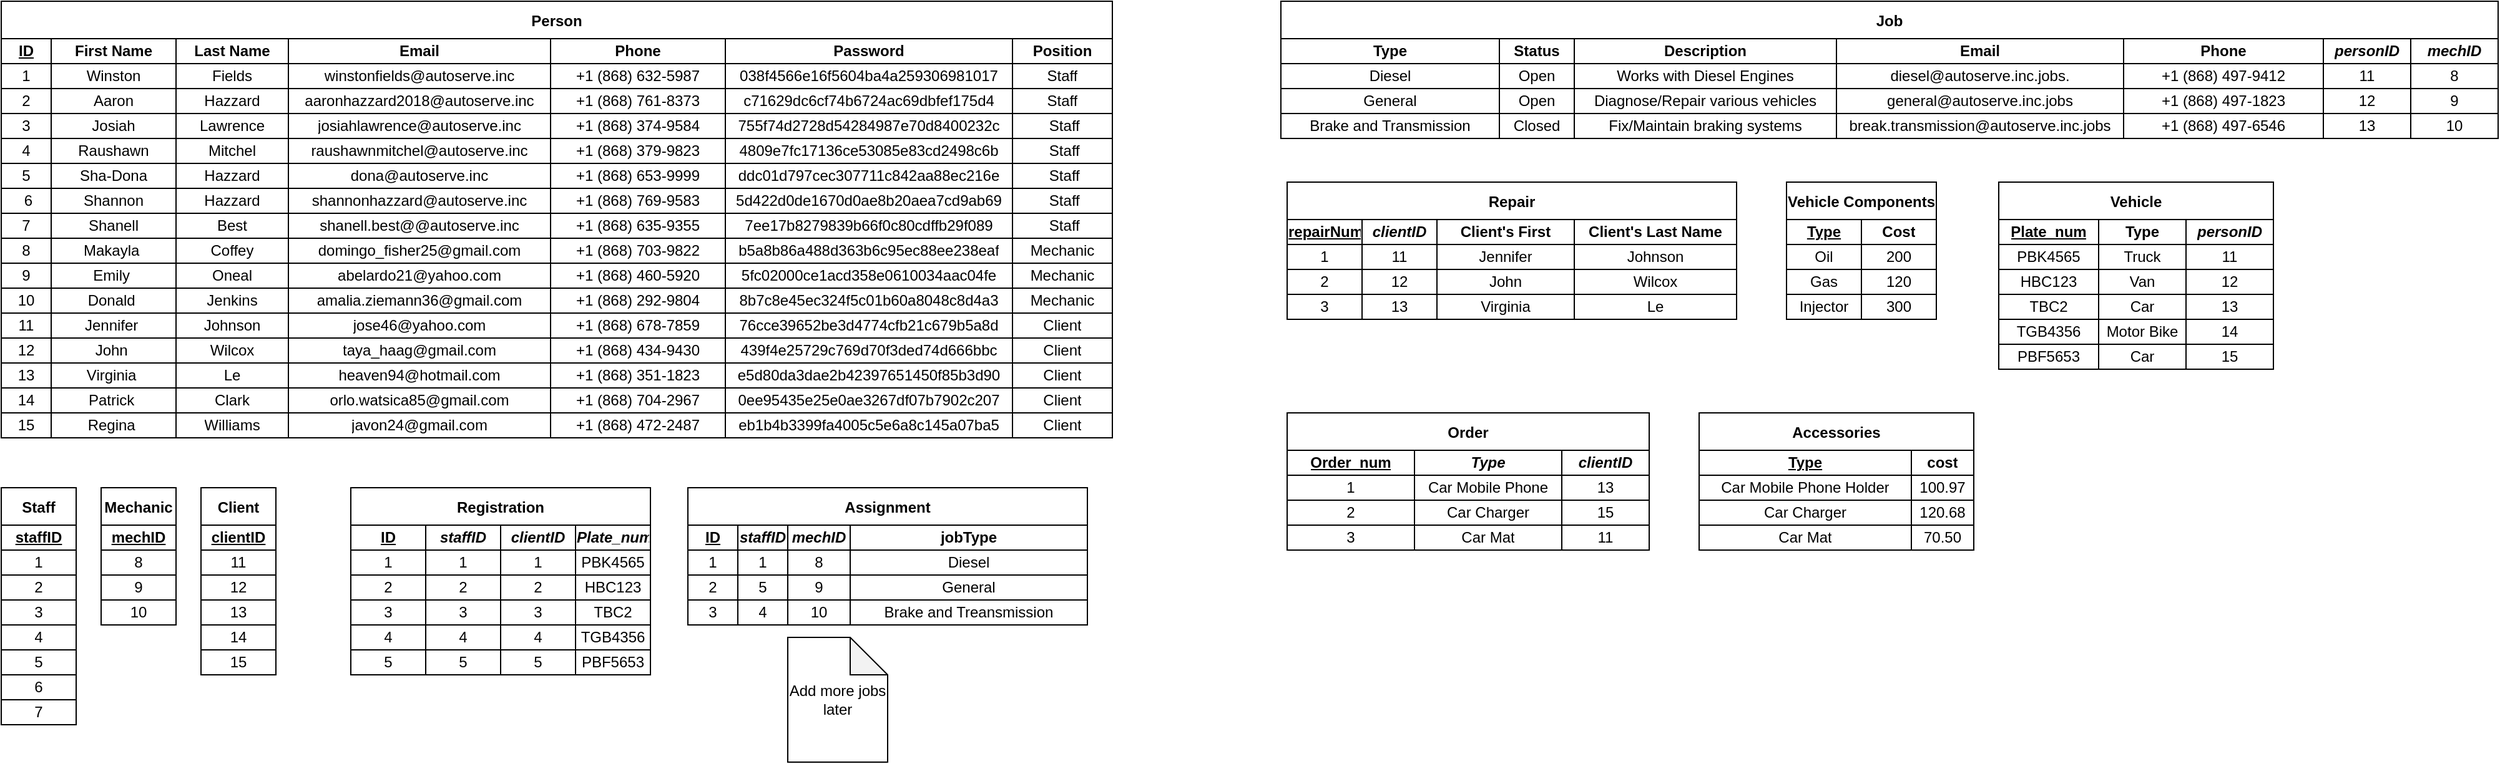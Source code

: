 <mxfile version="20.3.0" type="device"><diagram id="BUQxs3vEKDCIHXwhMjng" name="Page-1"><mxGraphModel dx="1447" dy="908" grid="1" gridSize="10" guides="1" tooltips="1" connect="1" arrows="1" fold="1" page="1" pageScale="1" pageWidth="850" pageHeight="1100" math="0" shadow="0"><root><mxCell id="0"/><mxCell id="1" parent="0"/><mxCell id="Xsrnv06snyV8c77Thri9-1" value="Person" style="shape=table;startSize=30;container=1;collapsible=0;childLayout=tableLayout;fontStyle=1;align=center;" vertex="1" parent="1"><mxGeometry x="160" y="110" width="890" height="350" as="geometry"/></mxCell><mxCell id="Xsrnv06snyV8c77Thri9-2" value="" style="shape=tableRow;horizontal=0;startSize=0;swimlaneHead=0;swimlaneBody=0;top=0;left=0;bottom=0;right=0;collapsible=0;dropTarget=0;fillColor=none;points=[[0,0.5],[1,0.5]];portConstraint=eastwest;fontStyle=1" vertex="1" parent="Xsrnv06snyV8c77Thri9-1"><mxGeometry y="30" width="890" height="20" as="geometry"/></mxCell><mxCell id="Xsrnv06snyV8c77Thri9-58" value="&lt;b&gt;ID&lt;/b&gt;" style="shape=partialRectangle;html=1;whiteSpace=wrap;connectable=0;fillColor=none;top=0;left=0;bottom=0;right=0;overflow=hidden;fontStyle=4" vertex="1" parent="Xsrnv06snyV8c77Thri9-2"><mxGeometry width="40" height="20" as="geometry"><mxRectangle width="40" height="20" as="alternateBounds"/></mxGeometry></mxCell><mxCell id="Xsrnv06snyV8c77Thri9-3" value="&lt;b&gt;First Name&lt;/b&gt;" style="shape=partialRectangle;html=1;whiteSpace=wrap;connectable=0;fillColor=none;top=0;left=0;bottom=0;right=0;overflow=hidden;" vertex="1" parent="Xsrnv06snyV8c77Thri9-2"><mxGeometry x="40" width="100" height="20" as="geometry"><mxRectangle width="100" height="20" as="alternateBounds"/></mxGeometry></mxCell><mxCell id="Xsrnv06snyV8c77Thri9-4" value="&lt;b&gt;Last Name&lt;/b&gt;" style="shape=partialRectangle;html=1;whiteSpace=wrap;connectable=0;fillColor=none;top=0;left=0;bottom=0;right=0;overflow=hidden;" vertex="1" parent="Xsrnv06snyV8c77Thri9-2"><mxGeometry x="140" width="90" height="20" as="geometry"><mxRectangle width="90" height="20" as="alternateBounds"/></mxGeometry></mxCell><mxCell id="Xsrnv06snyV8c77Thri9-5" value="&lt;b&gt;Email&lt;/b&gt;" style="shape=partialRectangle;html=1;whiteSpace=wrap;connectable=0;fillColor=none;top=0;left=0;bottom=0;right=0;overflow=hidden;" vertex="1" parent="Xsrnv06snyV8c77Thri9-2"><mxGeometry x="230" width="210" height="20" as="geometry"><mxRectangle width="210" height="20" as="alternateBounds"/></mxGeometry></mxCell><mxCell id="Xsrnv06snyV8c77Thri9-22" value="&lt;b&gt;Phone&lt;/b&gt;" style="shape=partialRectangle;html=1;whiteSpace=wrap;connectable=0;fillColor=none;top=0;left=0;bottom=0;right=0;overflow=hidden;" vertex="1" parent="Xsrnv06snyV8c77Thri9-2"><mxGeometry x="440" width="140" height="20" as="geometry"><mxRectangle width="140" height="20" as="alternateBounds"/></mxGeometry></mxCell><mxCell id="Xsrnv06snyV8c77Thri9-25" value="&lt;b&gt;Password&lt;/b&gt;" style="shape=partialRectangle;html=1;whiteSpace=wrap;connectable=0;fillColor=none;top=0;left=0;bottom=0;right=0;overflow=hidden;" vertex="1" parent="Xsrnv06snyV8c77Thri9-2"><mxGeometry x="580" width="230" height="20" as="geometry"><mxRectangle width="230" height="20" as="alternateBounds"/></mxGeometry></mxCell><mxCell id="Xsrnv06snyV8c77Thri9-199" value="&lt;b&gt;Position&lt;/b&gt;" style="shape=partialRectangle;html=1;whiteSpace=wrap;connectable=0;fillColor=none;top=0;left=0;bottom=0;right=0;overflow=hidden;" vertex="1" parent="Xsrnv06snyV8c77Thri9-2"><mxGeometry x="810" width="80" height="20" as="geometry"><mxRectangle width="80" height="20" as="alternateBounds"/></mxGeometry></mxCell><mxCell id="Xsrnv06snyV8c77Thri9-6" value="" style="shape=tableRow;horizontal=0;startSize=0;swimlaneHead=0;swimlaneBody=0;top=0;left=0;bottom=0;right=0;collapsible=0;dropTarget=0;fillColor=none;points=[[0,0.5],[1,0.5]];portConstraint=eastwest;" vertex="1" parent="Xsrnv06snyV8c77Thri9-1"><mxGeometry y="50" width="890" height="20" as="geometry"/></mxCell><mxCell id="Xsrnv06snyV8c77Thri9-59" value="1" style="shape=partialRectangle;html=1;whiteSpace=wrap;connectable=0;fillColor=none;top=0;left=0;bottom=0;right=0;overflow=hidden;" vertex="1" parent="Xsrnv06snyV8c77Thri9-6"><mxGeometry width="40" height="20" as="geometry"><mxRectangle width="40" height="20" as="alternateBounds"/></mxGeometry></mxCell><mxCell id="Xsrnv06snyV8c77Thri9-7" value="Winston" style="shape=partialRectangle;html=1;whiteSpace=wrap;connectable=0;fillColor=none;top=0;left=0;bottom=0;right=0;overflow=hidden;" vertex="1" parent="Xsrnv06snyV8c77Thri9-6"><mxGeometry x="40" width="100" height="20" as="geometry"><mxRectangle width="100" height="20" as="alternateBounds"/></mxGeometry></mxCell><mxCell id="Xsrnv06snyV8c77Thri9-8" value="Fields" style="shape=partialRectangle;html=1;whiteSpace=wrap;connectable=0;fillColor=none;top=0;left=0;bottom=0;right=0;overflow=hidden;" vertex="1" parent="Xsrnv06snyV8c77Thri9-6"><mxGeometry x="140" width="90" height="20" as="geometry"><mxRectangle width="90" height="20" as="alternateBounds"/></mxGeometry></mxCell><mxCell id="Xsrnv06snyV8c77Thri9-9" value="winstonfields@autoserve.inc" style="shape=partialRectangle;html=1;whiteSpace=wrap;connectable=0;fillColor=none;top=0;left=0;bottom=0;right=0;overflow=hidden;" vertex="1" parent="Xsrnv06snyV8c77Thri9-6"><mxGeometry x="230" width="210" height="20" as="geometry"><mxRectangle width="210" height="20" as="alternateBounds"/></mxGeometry></mxCell><mxCell id="Xsrnv06snyV8c77Thri9-23" value="+1 (868) 632-5987" style="shape=partialRectangle;html=1;whiteSpace=wrap;connectable=0;fillColor=none;top=0;left=0;bottom=0;right=0;overflow=hidden;" vertex="1" parent="Xsrnv06snyV8c77Thri9-6"><mxGeometry x="440" width="140" height="20" as="geometry"><mxRectangle width="140" height="20" as="alternateBounds"/></mxGeometry></mxCell><mxCell id="Xsrnv06snyV8c77Thri9-26" value="038f4566e16f5604ba4a259306981017" style="shape=partialRectangle;html=1;whiteSpace=wrap;connectable=0;fillColor=none;top=0;left=0;bottom=0;right=0;overflow=hidden;" vertex="1" parent="Xsrnv06snyV8c77Thri9-6"><mxGeometry x="580" width="230" height="20" as="geometry"><mxRectangle width="230" height="20" as="alternateBounds"/></mxGeometry></mxCell><mxCell id="Xsrnv06snyV8c77Thri9-200" value="Staff" style="shape=partialRectangle;html=1;whiteSpace=wrap;connectable=0;fillColor=none;top=0;left=0;bottom=0;right=0;overflow=hidden;" vertex="1" parent="Xsrnv06snyV8c77Thri9-6"><mxGeometry x="810" width="80" height="20" as="geometry"><mxRectangle width="80" height="20" as="alternateBounds"/></mxGeometry></mxCell><mxCell id="Xsrnv06snyV8c77Thri9-34" style="shape=tableRow;horizontal=0;startSize=0;swimlaneHead=0;swimlaneBody=0;top=0;left=0;bottom=0;right=0;collapsible=0;dropTarget=0;fillColor=none;points=[[0,0.5],[1,0.5]];portConstraint=eastwest;" vertex="1" parent="Xsrnv06snyV8c77Thri9-1"><mxGeometry y="70" width="890" height="20" as="geometry"/></mxCell><mxCell id="Xsrnv06snyV8c77Thri9-60" value="2" style="shape=partialRectangle;html=1;whiteSpace=wrap;connectable=0;fillColor=none;top=0;left=0;bottom=0;right=0;overflow=hidden;" vertex="1" parent="Xsrnv06snyV8c77Thri9-34"><mxGeometry width="40" height="20" as="geometry"><mxRectangle width="40" height="20" as="alternateBounds"/></mxGeometry></mxCell><mxCell id="Xsrnv06snyV8c77Thri9-35" value="Aaron" style="shape=partialRectangle;html=1;whiteSpace=wrap;connectable=0;fillColor=none;top=0;left=0;bottom=0;right=0;overflow=hidden;" vertex="1" parent="Xsrnv06snyV8c77Thri9-34"><mxGeometry x="40" width="100" height="20" as="geometry"><mxRectangle width="100" height="20" as="alternateBounds"/></mxGeometry></mxCell><mxCell id="Xsrnv06snyV8c77Thri9-36" value="Hazzard" style="shape=partialRectangle;html=1;whiteSpace=wrap;connectable=0;fillColor=none;top=0;left=0;bottom=0;right=0;overflow=hidden;" vertex="1" parent="Xsrnv06snyV8c77Thri9-34"><mxGeometry x="140" width="90" height="20" as="geometry"><mxRectangle width="90" height="20" as="alternateBounds"/></mxGeometry></mxCell><mxCell id="Xsrnv06snyV8c77Thri9-37" value="aaronhazzard2018@autoserve.inc" style="shape=partialRectangle;html=1;whiteSpace=wrap;connectable=0;fillColor=none;top=0;left=0;bottom=0;right=0;overflow=hidden;" vertex="1" parent="Xsrnv06snyV8c77Thri9-34"><mxGeometry x="230" width="210" height="20" as="geometry"><mxRectangle width="210" height="20" as="alternateBounds"/></mxGeometry></mxCell><mxCell id="Xsrnv06snyV8c77Thri9-38" value="+1 (868) 761-8373" style="shape=partialRectangle;html=1;whiteSpace=wrap;connectable=0;fillColor=none;top=0;left=0;bottom=0;right=0;overflow=hidden;" vertex="1" parent="Xsrnv06snyV8c77Thri9-34"><mxGeometry x="440" width="140" height="20" as="geometry"><mxRectangle width="140" height="20" as="alternateBounds"/></mxGeometry></mxCell><mxCell id="Xsrnv06snyV8c77Thri9-39" value="c71629dc6cf74b6724ac69dbfef175d4" style="shape=partialRectangle;html=1;whiteSpace=wrap;connectable=0;fillColor=none;top=0;left=0;bottom=0;right=0;overflow=hidden;" vertex="1" parent="Xsrnv06snyV8c77Thri9-34"><mxGeometry x="580" width="230" height="20" as="geometry"><mxRectangle width="230" height="20" as="alternateBounds"/></mxGeometry></mxCell><mxCell id="Xsrnv06snyV8c77Thri9-201" value="Staff" style="shape=partialRectangle;html=1;whiteSpace=wrap;connectable=0;fillColor=none;top=0;left=0;bottom=0;right=0;overflow=hidden;" vertex="1" parent="Xsrnv06snyV8c77Thri9-34"><mxGeometry x="810" width="80" height="20" as="geometry"><mxRectangle width="80" height="20" as="alternateBounds"/></mxGeometry></mxCell><mxCell id="Xsrnv06snyV8c77Thri9-28" style="shape=tableRow;horizontal=0;startSize=0;swimlaneHead=0;swimlaneBody=0;top=0;left=0;bottom=0;right=0;collapsible=0;dropTarget=0;fillColor=none;points=[[0,0.5],[1,0.5]];portConstraint=eastwest;" vertex="1" parent="Xsrnv06snyV8c77Thri9-1"><mxGeometry y="90" width="890" height="20" as="geometry"/></mxCell><mxCell id="Xsrnv06snyV8c77Thri9-61" value="3" style="shape=partialRectangle;html=1;whiteSpace=wrap;connectable=0;fillColor=none;top=0;left=0;bottom=0;right=0;overflow=hidden;" vertex="1" parent="Xsrnv06snyV8c77Thri9-28"><mxGeometry width="40" height="20" as="geometry"><mxRectangle width="40" height="20" as="alternateBounds"/></mxGeometry></mxCell><mxCell id="Xsrnv06snyV8c77Thri9-29" value="Josiah" style="shape=partialRectangle;html=1;whiteSpace=wrap;connectable=0;fillColor=none;top=0;left=0;bottom=0;right=0;overflow=hidden;" vertex="1" parent="Xsrnv06snyV8c77Thri9-28"><mxGeometry x="40" width="100" height="20" as="geometry"><mxRectangle width="100" height="20" as="alternateBounds"/></mxGeometry></mxCell><mxCell id="Xsrnv06snyV8c77Thri9-30" value="Lawrence" style="shape=partialRectangle;html=1;whiteSpace=wrap;connectable=0;fillColor=none;top=0;left=0;bottom=0;right=0;overflow=hidden;" vertex="1" parent="Xsrnv06snyV8c77Thri9-28"><mxGeometry x="140" width="90" height="20" as="geometry"><mxRectangle width="90" height="20" as="alternateBounds"/></mxGeometry></mxCell><mxCell id="Xsrnv06snyV8c77Thri9-31" value="josiahlawrence@autoserve.inc" style="shape=partialRectangle;html=1;whiteSpace=wrap;connectable=0;fillColor=none;top=0;left=0;bottom=0;right=0;overflow=hidden;" vertex="1" parent="Xsrnv06snyV8c77Thri9-28"><mxGeometry x="230" width="210" height="20" as="geometry"><mxRectangle width="210" height="20" as="alternateBounds"/></mxGeometry></mxCell><mxCell id="Xsrnv06snyV8c77Thri9-32" value="+1 (868) 374-9584" style="shape=partialRectangle;html=1;whiteSpace=wrap;connectable=0;fillColor=none;top=0;left=0;bottom=0;right=0;overflow=hidden;" vertex="1" parent="Xsrnv06snyV8c77Thri9-28"><mxGeometry x="440" width="140" height="20" as="geometry"><mxRectangle width="140" height="20" as="alternateBounds"/></mxGeometry></mxCell><mxCell id="Xsrnv06snyV8c77Thri9-33" value="755f74d2728d54284987e70d8400232c" style="shape=partialRectangle;html=1;whiteSpace=wrap;connectable=0;fillColor=none;top=0;left=0;bottom=0;right=0;overflow=hidden;" vertex="1" parent="Xsrnv06snyV8c77Thri9-28"><mxGeometry x="580" width="230" height="20" as="geometry"><mxRectangle width="230" height="20" as="alternateBounds"/></mxGeometry></mxCell><mxCell id="Xsrnv06snyV8c77Thri9-202" value="&amp;nbsp;Staff" style="shape=partialRectangle;html=1;whiteSpace=wrap;connectable=0;fillColor=none;top=0;left=0;bottom=0;right=0;overflow=hidden;" vertex="1" parent="Xsrnv06snyV8c77Thri9-28"><mxGeometry x="810" width="80" height="20" as="geometry"><mxRectangle width="80" height="20" as="alternateBounds"/></mxGeometry></mxCell><mxCell id="Xsrnv06snyV8c77Thri9-10" value="" style="shape=tableRow;horizontal=0;startSize=0;swimlaneHead=0;swimlaneBody=0;top=0;left=0;bottom=0;right=0;collapsible=0;dropTarget=0;fillColor=none;points=[[0,0.5],[1,0.5]];portConstraint=eastwest;" vertex="1" parent="Xsrnv06snyV8c77Thri9-1"><mxGeometry y="110" width="890" height="20" as="geometry"/></mxCell><mxCell id="Xsrnv06snyV8c77Thri9-62" value="4" style="shape=partialRectangle;html=1;whiteSpace=wrap;connectable=0;fillColor=none;top=0;left=0;bottom=0;right=0;overflow=hidden;" vertex="1" parent="Xsrnv06snyV8c77Thri9-10"><mxGeometry width="40" height="20" as="geometry"><mxRectangle width="40" height="20" as="alternateBounds"/></mxGeometry></mxCell><mxCell id="Xsrnv06snyV8c77Thri9-11" value="Raushawn" style="shape=partialRectangle;html=1;whiteSpace=wrap;connectable=0;fillColor=none;top=0;left=0;bottom=0;right=0;overflow=hidden;" vertex="1" parent="Xsrnv06snyV8c77Thri9-10"><mxGeometry x="40" width="100" height="20" as="geometry"><mxRectangle width="100" height="20" as="alternateBounds"/></mxGeometry></mxCell><mxCell id="Xsrnv06snyV8c77Thri9-12" value="Mitchel" style="shape=partialRectangle;html=1;whiteSpace=wrap;connectable=0;fillColor=none;top=0;left=0;bottom=0;right=0;overflow=hidden;" vertex="1" parent="Xsrnv06snyV8c77Thri9-10"><mxGeometry x="140" width="90" height="20" as="geometry"><mxRectangle width="90" height="20" as="alternateBounds"/></mxGeometry></mxCell><mxCell id="Xsrnv06snyV8c77Thri9-13" value="raushawnmitchel@autoserve.inc" style="shape=partialRectangle;html=1;whiteSpace=wrap;connectable=0;fillColor=none;top=0;left=0;bottom=0;right=0;overflow=hidden;" vertex="1" parent="Xsrnv06snyV8c77Thri9-10"><mxGeometry x="230" width="210" height="20" as="geometry"><mxRectangle width="210" height="20" as="alternateBounds"/></mxGeometry></mxCell><mxCell id="Xsrnv06snyV8c77Thri9-24" value="+1 (868) 379-9823" style="shape=partialRectangle;html=1;whiteSpace=wrap;connectable=0;fillColor=none;top=0;left=0;bottom=0;right=0;overflow=hidden;" vertex="1" parent="Xsrnv06snyV8c77Thri9-10"><mxGeometry x="440" width="140" height="20" as="geometry"><mxRectangle width="140" height="20" as="alternateBounds"/></mxGeometry></mxCell><mxCell id="Xsrnv06snyV8c77Thri9-27" value="4809e7fc17136ce53085e83cd2498c6b" style="shape=partialRectangle;html=1;whiteSpace=wrap;connectable=0;fillColor=none;top=0;left=0;bottom=0;right=0;overflow=hidden;" vertex="1" parent="Xsrnv06snyV8c77Thri9-10"><mxGeometry x="580" width="230" height="20" as="geometry"><mxRectangle width="230" height="20" as="alternateBounds"/></mxGeometry></mxCell><mxCell id="Xsrnv06snyV8c77Thri9-203" value="&amp;nbsp;Staff" style="shape=partialRectangle;html=1;whiteSpace=wrap;connectable=0;fillColor=none;top=0;left=0;bottom=0;right=0;overflow=hidden;" vertex="1" parent="Xsrnv06snyV8c77Thri9-10"><mxGeometry x="810" width="80" height="20" as="geometry"><mxRectangle width="80" height="20" as="alternateBounds"/></mxGeometry></mxCell><mxCell id="Xsrnv06snyV8c77Thri9-40" style="shape=tableRow;horizontal=0;startSize=0;swimlaneHead=0;swimlaneBody=0;top=0;left=0;bottom=0;right=0;collapsible=0;dropTarget=0;fillColor=none;points=[[0,0.5],[1,0.5]];portConstraint=eastwest;" vertex="1" parent="Xsrnv06snyV8c77Thri9-1"><mxGeometry y="130" width="890" height="20" as="geometry"/></mxCell><mxCell id="Xsrnv06snyV8c77Thri9-63" value="5" style="shape=partialRectangle;html=1;whiteSpace=wrap;connectable=0;fillColor=none;top=0;left=0;bottom=0;right=0;overflow=hidden;" vertex="1" parent="Xsrnv06snyV8c77Thri9-40"><mxGeometry width="40" height="20" as="geometry"><mxRectangle width="40" height="20" as="alternateBounds"/></mxGeometry></mxCell><mxCell id="Xsrnv06snyV8c77Thri9-41" value="Sha-Dona" style="shape=partialRectangle;html=1;whiteSpace=wrap;connectable=0;fillColor=none;top=0;left=0;bottom=0;right=0;overflow=hidden;" vertex="1" parent="Xsrnv06snyV8c77Thri9-40"><mxGeometry x="40" width="100" height="20" as="geometry"><mxRectangle width="100" height="20" as="alternateBounds"/></mxGeometry></mxCell><mxCell id="Xsrnv06snyV8c77Thri9-42" value="Hazzard" style="shape=partialRectangle;html=1;whiteSpace=wrap;connectable=0;fillColor=none;top=0;left=0;bottom=0;right=0;overflow=hidden;" vertex="1" parent="Xsrnv06snyV8c77Thri9-40"><mxGeometry x="140" width="90" height="20" as="geometry"><mxRectangle width="90" height="20" as="alternateBounds"/></mxGeometry></mxCell><mxCell id="Xsrnv06snyV8c77Thri9-43" value="dona@autoserve.inc" style="shape=partialRectangle;html=1;whiteSpace=wrap;connectable=0;fillColor=none;top=0;left=0;bottom=0;right=0;overflow=hidden;" vertex="1" parent="Xsrnv06snyV8c77Thri9-40"><mxGeometry x="230" width="210" height="20" as="geometry"><mxRectangle width="210" height="20" as="alternateBounds"/></mxGeometry></mxCell><mxCell id="Xsrnv06snyV8c77Thri9-44" value="+1 (868) 653-9999" style="shape=partialRectangle;html=1;whiteSpace=wrap;connectable=0;fillColor=none;top=0;left=0;bottom=0;right=0;overflow=hidden;" vertex="1" parent="Xsrnv06snyV8c77Thri9-40"><mxGeometry x="440" width="140" height="20" as="geometry"><mxRectangle width="140" height="20" as="alternateBounds"/></mxGeometry></mxCell><mxCell id="Xsrnv06snyV8c77Thri9-45" value="ddc01d797cec307711c842aa88ec216e" style="shape=partialRectangle;html=1;whiteSpace=wrap;connectable=0;fillColor=none;top=0;left=0;bottom=0;right=0;overflow=hidden;" vertex="1" parent="Xsrnv06snyV8c77Thri9-40"><mxGeometry x="580" width="230" height="20" as="geometry"><mxRectangle width="230" height="20" as="alternateBounds"/></mxGeometry></mxCell><mxCell id="Xsrnv06snyV8c77Thri9-204" value="&amp;nbsp;Staff" style="shape=partialRectangle;html=1;whiteSpace=wrap;connectable=0;fillColor=none;top=0;left=0;bottom=0;right=0;overflow=hidden;" vertex="1" parent="Xsrnv06snyV8c77Thri9-40"><mxGeometry x="810" width="80" height="20" as="geometry"><mxRectangle width="80" height="20" as="alternateBounds"/></mxGeometry></mxCell><mxCell id="Xsrnv06snyV8c77Thri9-46" style="shape=tableRow;horizontal=0;startSize=0;swimlaneHead=0;swimlaneBody=0;top=0;left=0;bottom=0;right=0;collapsible=0;dropTarget=0;fillColor=none;points=[[0,0.5],[1,0.5]];portConstraint=eastwest;" vertex="1" parent="Xsrnv06snyV8c77Thri9-1"><mxGeometry y="150" width="890" height="20" as="geometry"/></mxCell><mxCell id="Xsrnv06snyV8c77Thri9-64" value="&amp;nbsp;6" style="shape=partialRectangle;html=1;whiteSpace=wrap;connectable=0;fillColor=none;top=0;left=0;bottom=0;right=0;overflow=hidden;" vertex="1" parent="Xsrnv06snyV8c77Thri9-46"><mxGeometry width="40" height="20" as="geometry"><mxRectangle width="40" height="20" as="alternateBounds"/></mxGeometry></mxCell><mxCell id="Xsrnv06snyV8c77Thri9-47" value="Shannon" style="shape=partialRectangle;html=1;whiteSpace=wrap;connectable=0;fillColor=none;top=0;left=0;bottom=0;right=0;overflow=hidden;" vertex="1" parent="Xsrnv06snyV8c77Thri9-46"><mxGeometry x="40" width="100" height="20" as="geometry"><mxRectangle width="100" height="20" as="alternateBounds"/></mxGeometry></mxCell><mxCell id="Xsrnv06snyV8c77Thri9-48" value="Hazzard" style="shape=partialRectangle;html=1;whiteSpace=wrap;connectable=0;fillColor=none;top=0;left=0;bottom=0;right=0;overflow=hidden;" vertex="1" parent="Xsrnv06snyV8c77Thri9-46"><mxGeometry x="140" width="90" height="20" as="geometry"><mxRectangle width="90" height="20" as="alternateBounds"/></mxGeometry></mxCell><mxCell id="Xsrnv06snyV8c77Thri9-49" value="shannonhazzard@autoserve.inc" style="shape=partialRectangle;html=1;whiteSpace=wrap;connectable=0;fillColor=none;top=0;left=0;bottom=0;right=0;overflow=hidden;" vertex="1" parent="Xsrnv06snyV8c77Thri9-46"><mxGeometry x="230" width="210" height="20" as="geometry"><mxRectangle width="210" height="20" as="alternateBounds"/></mxGeometry></mxCell><mxCell id="Xsrnv06snyV8c77Thri9-50" value="+1 (868) 769-9583" style="shape=partialRectangle;html=1;whiteSpace=wrap;connectable=0;fillColor=none;top=0;left=0;bottom=0;right=0;overflow=hidden;" vertex="1" parent="Xsrnv06snyV8c77Thri9-46"><mxGeometry x="440" width="140" height="20" as="geometry"><mxRectangle width="140" height="20" as="alternateBounds"/></mxGeometry></mxCell><mxCell id="Xsrnv06snyV8c77Thri9-51" value="5d422d0de1670d0ae8b20aea7cd9ab69" style="shape=partialRectangle;html=1;whiteSpace=wrap;connectable=0;fillColor=none;top=0;left=0;bottom=0;right=0;overflow=hidden;" vertex="1" parent="Xsrnv06snyV8c77Thri9-46"><mxGeometry x="580" width="230" height="20" as="geometry"><mxRectangle width="230" height="20" as="alternateBounds"/></mxGeometry></mxCell><mxCell id="Xsrnv06snyV8c77Thri9-205" value="&amp;nbsp;Staff" style="shape=partialRectangle;html=1;whiteSpace=wrap;connectable=0;fillColor=none;top=0;left=0;bottom=0;right=0;overflow=hidden;" vertex="1" parent="Xsrnv06snyV8c77Thri9-46"><mxGeometry x="810" width="80" height="20" as="geometry"><mxRectangle width="80" height="20" as="alternateBounds"/></mxGeometry></mxCell><mxCell id="Xsrnv06snyV8c77Thri9-52" style="shape=tableRow;horizontal=0;startSize=0;swimlaneHead=0;swimlaneBody=0;top=0;left=0;bottom=0;right=0;collapsible=0;dropTarget=0;fillColor=none;points=[[0,0.5],[1,0.5]];portConstraint=eastwest;" vertex="1" parent="Xsrnv06snyV8c77Thri9-1"><mxGeometry y="170" width="890" height="20" as="geometry"/></mxCell><mxCell id="Xsrnv06snyV8c77Thri9-65" value="7" style="shape=partialRectangle;html=1;whiteSpace=wrap;connectable=0;fillColor=none;top=0;left=0;bottom=0;right=0;overflow=hidden;" vertex="1" parent="Xsrnv06snyV8c77Thri9-52"><mxGeometry width="40" height="20" as="geometry"><mxRectangle width="40" height="20" as="alternateBounds"/></mxGeometry></mxCell><mxCell id="Xsrnv06snyV8c77Thri9-53" value="Shanell" style="shape=partialRectangle;html=1;whiteSpace=wrap;connectable=0;fillColor=none;top=0;left=0;bottom=0;right=0;overflow=hidden;" vertex="1" parent="Xsrnv06snyV8c77Thri9-52"><mxGeometry x="40" width="100" height="20" as="geometry"><mxRectangle width="100" height="20" as="alternateBounds"/></mxGeometry></mxCell><mxCell id="Xsrnv06snyV8c77Thri9-54" value="Best" style="shape=partialRectangle;html=1;whiteSpace=wrap;connectable=0;fillColor=none;top=0;left=0;bottom=0;right=0;overflow=hidden;" vertex="1" parent="Xsrnv06snyV8c77Thri9-52"><mxGeometry x="140" width="90" height="20" as="geometry"><mxRectangle width="90" height="20" as="alternateBounds"/></mxGeometry></mxCell><mxCell id="Xsrnv06snyV8c77Thri9-55" value="shanell.best@@autoserve.inc" style="shape=partialRectangle;html=1;whiteSpace=wrap;connectable=0;fillColor=none;top=0;left=0;bottom=0;right=0;overflow=hidden;" vertex="1" parent="Xsrnv06snyV8c77Thri9-52"><mxGeometry x="230" width="210" height="20" as="geometry"><mxRectangle width="210" height="20" as="alternateBounds"/></mxGeometry></mxCell><mxCell id="Xsrnv06snyV8c77Thri9-56" value="+1 (868) 635-9355" style="shape=partialRectangle;html=1;whiteSpace=wrap;connectable=0;fillColor=none;top=0;left=0;bottom=0;right=0;overflow=hidden;" vertex="1" parent="Xsrnv06snyV8c77Thri9-52"><mxGeometry x="440" width="140" height="20" as="geometry"><mxRectangle width="140" height="20" as="alternateBounds"/></mxGeometry></mxCell><mxCell id="Xsrnv06snyV8c77Thri9-57" value="7ee17b8279839b66f0c80cdffb29f089" style="shape=partialRectangle;html=1;whiteSpace=wrap;connectable=0;fillColor=none;top=0;left=0;bottom=0;right=0;overflow=hidden;" vertex="1" parent="Xsrnv06snyV8c77Thri9-52"><mxGeometry x="580" width="230" height="20" as="geometry"><mxRectangle width="230" height="20" as="alternateBounds"/></mxGeometry></mxCell><mxCell id="Xsrnv06snyV8c77Thri9-206" value="&amp;nbsp;Staff" style="shape=partialRectangle;html=1;whiteSpace=wrap;connectable=0;fillColor=none;top=0;left=0;bottom=0;right=0;overflow=hidden;" vertex="1" parent="Xsrnv06snyV8c77Thri9-52"><mxGeometry x="810" width="80" height="20" as="geometry"><mxRectangle width="80" height="20" as="alternateBounds"/></mxGeometry></mxCell><mxCell id="Xsrnv06snyV8c77Thri9-97" style="shape=tableRow;horizontal=0;startSize=0;swimlaneHead=0;swimlaneBody=0;top=0;left=0;bottom=0;right=0;collapsible=0;dropTarget=0;fillColor=none;points=[[0,0.5],[1,0.5]];portConstraint=eastwest;" vertex="1" parent="Xsrnv06snyV8c77Thri9-1"><mxGeometry y="190" width="890" height="20" as="geometry"/></mxCell><mxCell id="Xsrnv06snyV8c77Thri9-98" value="8" style="shape=partialRectangle;html=1;whiteSpace=wrap;connectable=0;fillColor=none;top=0;left=0;bottom=0;right=0;overflow=hidden;" vertex="1" parent="Xsrnv06snyV8c77Thri9-97"><mxGeometry width="40" height="20" as="geometry"><mxRectangle width="40" height="20" as="alternateBounds"/></mxGeometry></mxCell><mxCell id="Xsrnv06snyV8c77Thri9-99" value="Makayla&amp;nbsp;" style="shape=partialRectangle;html=1;whiteSpace=wrap;connectable=0;fillColor=none;top=0;left=0;bottom=0;right=0;overflow=hidden;" vertex="1" parent="Xsrnv06snyV8c77Thri9-97"><mxGeometry x="40" width="100" height="20" as="geometry"><mxRectangle width="100" height="20" as="alternateBounds"/></mxGeometry></mxCell><mxCell id="Xsrnv06snyV8c77Thri9-100" value="Coffey" style="shape=partialRectangle;html=1;whiteSpace=wrap;connectable=0;fillColor=none;top=0;left=0;bottom=0;right=0;overflow=hidden;" vertex="1" parent="Xsrnv06snyV8c77Thri9-97"><mxGeometry x="140" width="90" height="20" as="geometry"><mxRectangle width="90" height="20" as="alternateBounds"/></mxGeometry></mxCell><mxCell id="Xsrnv06snyV8c77Thri9-101" value="domingo_fisher25@gmail.com" style="shape=partialRectangle;html=1;whiteSpace=wrap;connectable=0;fillColor=none;top=0;left=0;bottom=0;right=0;overflow=hidden;" vertex="1" parent="Xsrnv06snyV8c77Thri9-97"><mxGeometry x="230" width="210" height="20" as="geometry"><mxRectangle width="210" height="20" as="alternateBounds"/></mxGeometry></mxCell><mxCell id="Xsrnv06snyV8c77Thri9-102" value="&lt;div&gt;+1 (868) 703-9822&lt;/div&gt;" style="shape=partialRectangle;html=1;whiteSpace=wrap;connectable=0;fillColor=none;top=0;left=0;bottom=0;right=0;overflow=hidden;" vertex="1" parent="Xsrnv06snyV8c77Thri9-97"><mxGeometry x="440" width="140" height="20" as="geometry"><mxRectangle width="140" height="20" as="alternateBounds"/></mxGeometry></mxCell><mxCell id="Xsrnv06snyV8c77Thri9-103" value="&lt;div&gt;b5a8b86a488d363b6c95ec88ee238eaf&lt;/div&gt;" style="shape=partialRectangle;html=1;whiteSpace=wrap;connectable=0;fillColor=none;top=0;left=0;bottom=0;right=0;overflow=hidden;" vertex="1" parent="Xsrnv06snyV8c77Thri9-97"><mxGeometry x="580" width="230" height="20" as="geometry"><mxRectangle width="230" height="20" as="alternateBounds"/></mxGeometry></mxCell><mxCell id="Xsrnv06snyV8c77Thri9-207" value="Mechanic" style="shape=partialRectangle;html=1;whiteSpace=wrap;connectable=0;fillColor=none;top=0;left=0;bottom=0;right=0;overflow=hidden;" vertex="1" parent="Xsrnv06snyV8c77Thri9-97"><mxGeometry x="810" width="80" height="20" as="geometry"><mxRectangle width="80" height="20" as="alternateBounds"/></mxGeometry></mxCell><mxCell id="Xsrnv06snyV8c77Thri9-127" style="shape=tableRow;horizontal=0;startSize=0;swimlaneHead=0;swimlaneBody=0;top=0;left=0;bottom=0;right=0;collapsible=0;dropTarget=0;fillColor=none;points=[[0,0.5],[1,0.5]];portConstraint=eastwest;" vertex="1" parent="Xsrnv06snyV8c77Thri9-1"><mxGeometry y="210" width="890" height="20" as="geometry"/></mxCell><mxCell id="Xsrnv06snyV8c77Thri9-128" value="9" style="shape=partialRectangle;html=1;whiteSpace=wrap;connectable=0;fillColor=none;top=0;left=0;bottom=0;right=0;overflow=hidden;" vertex="1" parent="Xsrnv06snyV8c77Thri9-127"><mxGeometry width="40" height="20" as="geometry"><mxRectangle width="40" height="20" as="alternateBounds"/></mxGeometry></mxCell><mxCell id="Xsrnv06snyV8c77Thri9-129" value="Emily&amp;nbsp;" style="shape=partialRectangle;html=1;whiteSpace=wrap;connectable=0;fillColor=none;top=0;left=0;bottom=0;right=0;overflow=hidden;" vertex="1" parent="Xsrnv06snyV8c77Thri9-127"><mxGeometry x="40" width="100" height="20" as="geometry"><mxRectangle width="100" height="20" as="alternateBounds"/></mxGeometry></mxCell><mxCell id="Xsrnv06snyV8c77Thri9-130" value="Oneal" style="shape=partialRectangle;html=1;whiteSpace=wrap;connectable=0;fillColor=none;top=0;left=0;bottom=0;right=0;overflow=hidden;" vertex="1" parent="Xsrnv06snyV8c77Thri9-127"><mxGeometry x="140" width="90" height="20" as="geometry"><mxRectangle width="90" height="20" as="alternateBounds"/></mxGeometry></mxCell><mxCell id="Xsrnv06snyV8c77Thri9-131" value="abelardo21@yahoo.com" style="shape=partialRectangle;html=1;whiteSpace=wrap;connectable=0;fillColor=none;top=0;left=0;bottom=0;right=0;overflow=hidden;" vertex="1" parent="Xsrnv06snyV8c77Thri9-127"><mxGeometry x="230" width="210" height="20" as="geometry"><mxRectangle width="210" height="20" as="alternateBounds"/></mxGeometry></mxCell><mxCell id="Xsrnv06snyV8c77Thri9-132" value="&lt;div&gt;+1 (868) 460-5920&lt;/div&gt;" style="shape=partialRectangle;html=1;whiteSpace=wrap;connectable=0;fillColor=none;top=0;left=0;bottom=0;right=0;overflow=hidden;" vertex="1" parent="Xsrnv06snyV8c77Thri9-127"><mxGeometry x="440" width="140" height="20" as="geometry"><mxRectangle width="140" height="20" as="alternateBounds"/></mxGeometry></mxCell><mxCell id="Xsrnv06snyV8c77Thri9-133" value="&lt;div&gt;5fc02000ce1acd358e0610034aac04fe&lt;/div&gt;" style="shape=partialRectangle;html=1;whiteSpace=wrap;connectable=0;fillColor=none;top=0;left=0;bottom=0;right=0;overflow=hidden;" vertex="1" parent="Xsrnv06snyV8c77Thri9-127"><mxGeometry x="580" width="230" height="20" as="geometry"><mxRectangle width="230" height="20" as="alternateBounds"/></mxGeometry></mxCell><mxCell id="Xsrnv06snyV8c77Thri9-208" value="Mechanic" style="shape=partialRectangle;html=1;whiteSpace=wrap;connectable=0;fillColor=none;top=0;left=0;bottom=0;right=0;overflow=hidden;" vertex="1" parent="Xsrnv06snyV8c77Thri9-127"><mxGeometry x="810" width="80" height="20" as="geometry"><mxRectangle width="80" height="20" as="alternateBounds"/></mxGeometry></mxCell><mxCell id="Xsrnv06snyV8c77Thri9-134" style="shape=tableRow;horizontal=0;startSize=0;swimlaneHead=0;swimlaneBody=0;top=0;left=0;bottom=0;right=0;collapsible=0;dropTarget=0;fillColor=none;points=[[0,0.5],[1,0.5]];portConstraint=eastwest;" vertex="1" parent="Xsrnv06snyV8c77Thri9-1"><mxGeometry y="230" width="890" height="20" as="geometry"/></mxCell><mxCell id="Xsrnv06snyV8c77Thri9-135" value="10" style="shape=partialRectangle;html=1;whiteSpace=wrap;connectable=0;fillColor=none;top=0;left=0;bottom=0;right=0;overflow=hidden;" vertex="1" parent="Xsrnv06snyV8c77Thri9-134"><mxGeometry width="40" height="20" as="geometry"><mxRectangle width="40" height="20" as="alternateBounds"/></mxGeometry></mxCell><mxCell id="Xsrnv06snyV8c77Thri9-136" value="Donald&amp;nbsp;" style="shape=partialRectangle;html=1;whiteSpace=wrap;connectable=0;fillColor=none;top=0;left=0;bottom=0;right=0;overflow=hidden;" vertex="1" parent="Xsrnv06snyV8c77Thri9-134"><mxGeometry x="40" width="100" height="20" as="geometry"><mxRectangle width="100" height="20" as="alternateBounds"/></mxGeometry></mxCell><mxCell id="Xsrnv06snyV8c77Thri9-137" value="Jenkins" style="shape=partialRectangle;html=1;whiteSpace=wrap;connectable=0;fillColor=none;top=0;left=0;bottom=0;right=0;overflow=hidden;" vertex="1" parent="Xsrnv06snyV8c77Thri9-134"><mxGeometry x="140" width="90" height="20" as="geometry"><mxRectangle width="90" height="20" as="alternateBounds"/></mxGeometry></mxCell><mxCell id="Xsrnv06snyV8c77Thri9-138" value="amalia.ziemann36@gmail.com" style="shape=partialRectangle;html=1;whiteSpace=wrap;connectable=0;fillColor=none;top=0;left=0;bottom=0;right=0;overflow=hidden;" vertex="1" parent="Xsrnv06snyV8c77Thri9-134"><mxGeometry x="230" width="210" height="20" as="geometry"><mxRectangle width="210" height="20" as="alternateBounds"/></mxGeometry></mxCell><mxCell id="Xsrnv06snyV8c77Thri9-139" value="&lt;div&gt;+1 (868) 292-9804&lt;/div&gt;" style="shape=partialRectangle;html=1;whiteSpace=wrap;connectable=0;fillColor=none;top=0;left=0;bottom=0;right=0;overflow=hidden;" vertex="1" parent="Xsrnv06snyV8c77Thri9-134"><mxGeometry x="440" width="140" height="20" as="geometry"><mxRectangle width="140" height="20" as="alternateBounds"/></mxGeometry></mxCell><mxCell id="Xsrnv06snyV8c77Thri9-140" value="&lt;div&gt;8b7c8e45ec324f5c01b60a8048c8d4a3&lt;/div&gt;" style="shape=partialRectangle;html=1;whiteSpace=wrap;connectable=0;fillColor=none;top=0;left=0;bottom=0;right=0;overflow=hidden;" vertex="1" parent="Xsrnv06snyV8c77Thri9-134"><mxGeometry x="580" width="230" height="20" as="geometry"><mxRectangle width="230" height="20" as="alternateBounds"/></mxGeometry></mxCell><mxCell id="Xsrnv06snyV8c77Thri9-209" value="Mechanic" style="shape=partialRectangle;html=1;whiteSpace=wrap;connectable=0;fillColor=none;top=0;left=0;bottom=0;right=0;overflow=hidden;" vertex="1" parent="Xsrnv06snyV8c77Thri9-134"><mxGeometry x="810" width="80" height="20" as="geometry"><mxRectangle width="80" height="20" as="alternateBounds"/></mxGeometry></mxCell><mxCell id="Xsrnv06snyV8c77Thri9-141" style="shape=tableRow;horizontal=0;startSize=0;swimlaneHead=0;swimlaneBody=0;top=0;left=0;bottom=0;right=0;collapsible=0;dropTarget=0;fillColor=none;points=[[0,0.5],[1,0.5]];portConstraint=eastwest;" vertex="1" parent="Xsrnv06snyV8c77Thri9-1"><mxGeometry y="250" width="890" height="20" as="geometry"/></mxCell><mxCell id="Xsrnv06snyV8c77Thri9-142" value="11" style="shape=partialRectangle;html=1;whiteSpace=wrap;connectable=0;fillColor=none;top=0;left=0;bottom=0;right=0;overflow=hidden;" vertex="1" parent="Xsrnv06snyV8c77Thri9-141"><mxGeometry width="40" height="20" as="geometry"><mxRectangle width="40" height="20" as="alternateBounds"/></mxGeometry></mxCell><mxCell id="Xsrnv06snyV8c77Thri9-143" value="Jennifer&amp;nbsp;" style="shape=partialRectangle;html=1;whiteSpace=wrap;connectable=0;fillColor=none;top=0;left=0;bottom=0;right=0;overflow=hidden;" vertex="1" parent="Xsrnv06snyV8c77Thri9-141"><mxGeometry x="40" width="100" height="20" as="geometry"><mxRectangle width="100" height="20" as="alternateBounds"/></mxGeometry></mxCell><mxCell id="Xsrnv06snyV8c77Thri9-144" value="Johnson" style="shape=partialRectangle;html=1;whiteSpace=wrap;connectable=0;fillColor=none;top=0;left=0;bottom=0;right=0;overflow=hidden;" vertex="1" parent="Xsrnv06snyV8c77Thri9-141"><mxGeometry x="140" width="90" height="20" as="geometry"><mxRectangle width="90" height="20" as="alternateBounds"/></mxGeometry></mxCell><mxCell id="Xsrnv06snyV8c77Thri9-145" value="jose46@yahoo.com" style="shape=partialRectangle;html=1;whiteSpace=wrap;connectable=0;fillColor=none;top=0;left=0;bottom=0;right=0;overflow=hidden;" vertex="1" parent="Xsrnv06snyV8c77Thri9-141"><mxGeometry x="230" width="210" height="20" as="geometry"><mxRectangle width="210" height="20" as="alternateBounds"/></mxGeometry></mxCell><mxCell id="Xsrnv06snyV8c77Thri9-146" value="&lt;div&gt;+1 (868) 678-7859&lt;/div&gt;" style="shape=partialRectangle;html=1;whiteSpace=wrap;connectable=0;fillColor=none;top=0;left=0;bottom=0;right=0;overflow=hidden;" vertex="1" parent="Xsrnv06snyV8c77Thri9-141"><mxGeometry x="440" width="140" height="20" as="geometry"><mxRectangle width="140" height="20" as="alternateBounds"/></mxGeometry></mxCell><mxCell id="Xsrnv06snyV8c77Thri9-147" value="76cce39652be3d4774cfb21c679b5a8d" style="shape=partialRectangle;html=1;whiteSpace=wrap;connectable=0;fillColor=none;top=0;left=0;bottom=0;right=0;overflow=hidden;" vertex="1" parent="Xsrnv06snyV8c77Thri9-141"><mxGeometry x="580" width="230" height="20" as="geometry"><mxRectangle width="230" height="20" as="alternateBounds"/></mxGeometry></mxCell><mxCell id="Xsrnv06snyV8c77Thri9-210" value="Client" style="shape=partialRectangle;html=1;whiteSpace=wrap;connectable=0;fillColor=none;top=0;left=0;bottom=0;right=0;overflow=hidden;" vertex="1" parent="Xsrnv06snyV8c77Thri9-141"><mxGeometry x="810" width="80" height="20" as="geometry"><mxRectangle width="80" height="20" as="alternateBounds"/></mxGeometry></mxCell><mxCell id="Xsrnv06snyV8c77Thri9-148" style="shape=tableRow;horizontal=0;startSize=0;swimlaneHead=0;swimlaneBody=0;top=0;left=0;bottom=0;right=0;collapsible=0;dropTarget=0;fillColor=none;points=[[0,0.5],[1,0.5]];portConstraint=eastwest;" vertex="1" parent="Xsrnv06snyV8c77Thri9-1"><mxGeometry y="270" width="890" height="20" as="geometry"/></mxCell><mxCell id="Xsrnv06snyV8c77Thri9-149" value="12" style="shape=partialRectangle;html=1;whiteSpace=wrap;connectable=0;fillColor=none;top=0;left=0;bottom=0;right=0;overflow=hidden;" vertex="1" parent="Xsrnv06snyV8c77Thri9-148"><mxGeometry width="40" height="20" as="geometry"><mxRectangle width="40" height="20" as="alternateBounds"/></mxGeometry></mxCell><mxCell id="Xsrnv06snyV8c77Thri9-150" value="John&amp;nbsp;" style="shape=partialRectangle;html=1;whiteSpace=wrap;connectable=0;fillColor=none;top=0;left=0;bottom=0;right=0;overflow=hidden;" vertex="1" parent="Xsrnv06snyV8c77Thri9-148"><mxGeometry x="40" width="100" height="20" as="geometry"><mxRectangle width="100" height="20" as="alternateBounds"/></mxGeometry></mxCell><mxCell id="Xsrnv06snyV8c77Thri9-151" value="Wilcox" style="shape=partialRectangle;html=1;whiteSpace=wrap;connectable=0;fillColor=none;top=0;left=0;bottom=0;right=0;overflow=hidden;" vertex="1" parent="Xsrnv06snyV8c77Thri9-148"><mxGeometry x="140" width="90" height="20" as="geometry"><mxRectangle width="90" height="20" as="alternateBounds"/></mxGeometry></mxCell><mxCell id="Xsrnv06snyV8c77Thri9-152" value="taya_haag@gmail.com" style="shape=partialRectangle;html=1;whiteSpace=wrap;connectable=0;fillColor=none;top=0;left=0;bottom=0;right=0;overflow=hidden;" vertex="1" parent="Xsrnv06snyV8c77Thri9-148"><mxGeometry x="230" width="210" height="20" as="geometry"><mxRectangle width="210" height="20" as="alternateBounds"/></mxGeometry></mxCell><mxCell id="Xsrnv06snyV8c77Thri9-153" value="&lt;div&gt;+1 (868) 434-9430&lt;/div&gt;" style="shape=partialRectangle;html=1;whiteSpace=wrap;connectable=0;fillColor=none;top=0;left=0;bottom=0;right=0;overflow=hidden;" vertex="1" parent="Xsrnv06snyV8c77Thri9-148"><mxGeometry x="440" width="140" height="20" as="geometry"><mxRectangle width="140" height="20" as="alternateBounds"/></mxGeometry></mxCell><mxCell id="Xsrnv06snyV8c77Thri9-154" value="&lt;div&gt;439f4e25729c769d70f3ded74d666bbc&lt;/div&gt;" style="shape=partialRectangle;html=1;whiteSpace=wrap;connectable=0;fillColor=none;top=0;left=0;bottom=0;right=0;overflow=hidden;" vertex="1" parent="Xsrnv06snyV8c77Thri9-148"><mxGeometry x="580" width="230" height="20" as="geometry"><mxRectangle width="230" height="20" as="alternateBounds"/></mxGeometry></mxCell><mxCell id="Xsrnv06snyV8c77Thri9-211" value="Client" style="shape=partialRectangle;html=1;whiteSpace=wrap;connectable=0;fillColor=none;top=0;left=0;bottom=0;right=0;overflow=hidden;" vertex="1" parent="Xsrnv06snyV8c77Thri9-148"><mxGeometry x="810" width="80" height="20" as="geometry"><mxRectangle width="80" height="20" as="alternateBounds"/></mxGeometry></mxCell><mxCell id="Xsrnv06snyV8c77Thri9-155" style="shape=tableRow;horizontal=0;startSize=0;swimlaneHead=0;swimlaneBody=0;top=0;left=0;bottom=0;right=0;collapsible=0;dropTarget=0;fillColor=none;points=[[0,0.5],[1,0.5]];portConstraint=eastwest;" vertex="1" parent="Xsrnv06snyV8c77Thri9-1"><mxGeometry y="290" width="890" height="20" as="geometry"/></mxCell><mxCell id="Xsrnv06snyV8c77Thri9-156" value="13" style="shape=partialRectangle;html=1;whiteSpace=wrap;connectable=0;fillColor=none;top=0;left=0;bottom=0;right=0;overflow=hidden;" vertex="1" parent="Xsrnv06snyV8c77Thri9-155"><mxGeometry width="40" height="20" as="geometry"><mxRectangle width="40" height="20" as="alternateBounds"/></mxGeometry></mxCell><mxCell id="Xsrnv06snyV8c77Thri9-157" value="Virginia&amp;nbsp;" style="shape=partialRectangle;html=1;whiteSpace=wrap;connectable=0;fillColor=none;top=0;left=0;bottom=0;right=0;overflow=hidden;" vertex="1" parent="Xsrnv06snyV8c77Thri9-155"><mxGeometry x="40" width="100" height="20" as="geometry"><mxRectangle width="100" height="20" as="alternateBounds"/></mxGeometry></mxCell><mxCell id="Xsrnv06snyV8c77Thri9-158" value="Le" style="shape=partialRectangle;html=1;whiteSpace=wrap;connectable=0;fillColor=none;top=0;left=0;bottom=0;right=0;overflow=hidden;" vertex="1" parent="Xsrnv06snyV8c77Thri9-155"><mxGeometry x="140" width="90" height="20" as="geometry"><mxRectangle width="90" height="20" as="alternateBounds"/></mxGeometry></mxCell><mxCell id="Xsrnv06snyV8c77Thri9-159" value="heaven94@hotmail.com" style="shape=partialRectangle;html=1;whiteSpace=wrap;connectable=0;fillColor=none;top=0;left=0;bottom=0;right=0;overflow=hidden;" vertex="1" parent="Xsrnv06snyV8c77Thri9-155"><mxGeometry x="230" width="210" height="20" as="geometry"><mxRectangle width="210" height="20" as="alternateBounds"/></mxGeometry></mxCell><mxCell id="Xsrnv06snyV8c77Thri9-160" value="&lt;div&gt;+1 (868) 351-1823&lt;/div&gt;" style="shape=partialRectangle;html=1;whiteSpace=wrap;connectable=0;fillColor=none;top=0;left=0;bottom=0;right=0;overflow=hidden;" vertex="1" parent="Xsrnv06snyV8c77Thri9-155"><mxGeometry x="440" width="140" height="20" as="geometry"><mxRectangle width="140" height="20" as="alternateBounds"/></mxGeometry></mxCell><mxCell id="Xsrnv06snyV8c77Thri9-161" value="e5d80da3dae2b42397651450f85b3d90" style="shape=partialRectangle;html=1;whiteSpace=wrap;connectable=0;fillColor=none;top=0;left=0;bottom=0;right=0;overflow=hidden;" vertex="1" parent="Xsrnv06snyV8c77Thri9-155"><mxGeometry x="580" width="230" height="20" as="geometry"><mxRectangle width="230" height="20" as="alternateBounds"/></mxGeometry></mxCell><mxCell id="Xsrnv06snyV8c77Thri9-212" value="Client" style="shape=partialRectangle;html=1;whiteSpace=wrap;connectable=0;fillColor=none;top=0;left=0;bottom=0;right=0;overflow=hidden;" vertex="1" parent="Xsrnv06snyV8c77Thri9-155"><mxGeometry x="810" width="80" height="20" as="geometry"><mxRectangle width="80" height="20" as="alternateBounds"/></mxGeometry></mxCell><mxCell id="Xsrnv06snyV8c77Thri9-162" style="shape=tableRow;horizontal=0;startSize=0;swimlaneHead=0;swimlaneBody=0;top=0;left=0;bottom=0;right=0;collapsible=0;dropTarget=0;fillColor=none;points=[[0,0.5],[1,0.5]];portConstraint=eastwest;" vertex="1" parent="Xsrnv06snyV8c77Thri9-1"><mxGeometry y="310" width="890" height="20" as="geometry"/></mxCell><mxCell id="Xsrnv06snyV8c77Thri9-163" value="14" style="shape=partialRectangle;html=1;whiteSpace=wrap;connectable=0;fillColor=none;top=0;left=0;bottom=0;right=0;overflow=hidden;" vertex="1" parent="Xsrnv06snyV8c77Thri9-162"><mxGeometry width="40" height="20" as="geometry"><mxRectangle width="40" height="20" as="alternateBounds"/></mxGeometry></mxCell><mxCell id="Xsrnv06snyV8c77Thri9-164" value="Patrick&amp;nbsp;" style="shape=partialRectangle;html=1;whiteSpace=wrap;connectable=0;fillColor=none;top=0;left=0;bottom=0;right=0;overflow=hidden;" vertex="1" parent="Xsrnv06snyV8c77Thri9-162"><mxGeometry x="40" width="100" height="20" as="geometry"><mxRectangle width="100" height="20" as="alternateBounds"/></mxGeometry></mxCell><mxCell id="Xsrnv06snyV8c77Thri9-165" value="Clark" style="shape=partialRectangle;html=1;whiteSpace=wrap;connectable=0;fillColor=none;top=0;left=0;bottom=0;right=0;overflow=hidden;" vertex="1" parent="Xsrnv06snyV8c77Thri9-162"><mxGeometry x="140" width="90" height="20" as="geometry"><mxRectangle width="90" height="20" as="alternateBounds"/></mxGeometry></mxCell><mxCell id="Xsrnv06snyV8c77Thri9-166" value="orlo.watsica85@gmail.com" style="shape=partialRectangle;html=1;whiteSpace=wrap;connectable=0;fillColor=none;top=0;left=0;bottom=0;right=0;overflow=hidden;" vertex="1" parent="Xsrnv06snyV8c77Thri9-162"><mxGeometry x="230" width="210" height="20" as="geometry"><mxRectangle width="210" height="20" as="alternateBounds"/></mxGeometry></mxCell><mxCell id="Xsrnv06snyV8c77Thri9-167" value="&lt;div&gt;+1 (868) 704-2967&lt;/div&gt;" style="shape=partialRectangle;html=1;whiteSpace=wrap;connectable=0;fillColor=none;top=0;left=0;bottom=0;right=0;overflow=hidden;" vertex="1" parent="Xsrnv06snyV8c77Thri9-162"><mxGeometry x="440" width="140" height="20" as="geometry"><mxRectangle width="140" height="20" as="alternateBounds"/></mxGeometry></mxCell><mxCell id="Xsrnv06snyV8c77Thri9-168" value="0ee95435e25e0ae3267df07b7902c207" style="shape=partialRectangle;html=1;whiteSpace=wrap;connectable=0;fillColor=none;top=0;left=0;bottom=0;right=0;overflow=hidden;" vertex="1" parent="Xsrnv06snyV8c77Thri9-162"><mxGeometry x="580" width="230" height="20" as="geometry"><mxRectangle width="230" height="20" as="alternateBounds"/></mxGeometry></mxCell><mxCell id="Xsrnv06snyV8c77Thri9-213" value="Client" style="shape=partialRectangle;html=1;whiteSpace=wrap;connectable=0;fillColor=none;top=0;left=0;bottom=0;right=0;overflow=hidden;" vertex="1" parent="Xsrnv06snyV8c77Thri9-162"><mxGeometry x="810" width="80" height="20" as="geometry"><mxRectangle width="80" height="20" as="alternateBounds"/></mxGeometry></mxCell><mxCell id="Xsrnv06snyV8c77Thri9-169" style="shape=tableRow;horizontal=0;startSize=0;swimlaneHead=0;swimlaneBody=0;top=0;left=0;bottom=0;right=0;collapsible=0;dropTarget=0;fillColor=none;points=[[0,0.5],[1,0.5]];portConstraint=eastwest;" vertex="1" parent="Xsrnv06snyV8c77Thri9-1"><mxGeometry y="330" width="890" height="20" as="geometry"/></mxCell><mxCell id="Xsrnv06snyV8c77Thri9-170" value="15" style="shape=partialRectangle;html=1;whiteSpace=wrap;connectable=0;fillColor=none;top=0;left=0;bottom=0;right=0;overflow=hidden;" vertex="1" parent="Xsrnv06snyV8c77Thri9-169"><mxGeometry width="40" height="20" as="geometry"><mxRectangle width="40" height="20" as="alternateBounds"/></mxGeometry></mxCell><mxCell id="Xsrnv06snyV8c77Thri9-171" value="Regina&amp;nbsp;" style="shape=partialRectangle;html=1;whiteSpace=wrap;connectable=0;fillColor=none;top=0;left=0;bottom=0;right=0;overflow=hidden;" vertex="1" parent="Xsrnv06snyV8c77Thri9-169"><mxGeometry x="40" width="100" height="20" as="geometry"><mxRectangle width="100" height="20" as="alternateBounds"/></mxGeometry></mxCell><mxCell id="Xsrnv06snyV8c77Thri9-172" value="Williams" style="shape=partialRectangle;html=1;whiteSpace=wrap;connectable=0;fillColor=none;top=0;left=0;bottom=0;right=0;overflow=hidden;" vertex="1" parent="Xsrnv06snyV8c77Thri9-169"><mxGeometry x="140" width="90" height="20" as="geometry"><mxRectangle width="90" height="20" as="alternateBounds"/></mxGeometry></mxCell><mxCell id="Xsrnv06snyV8c77Thri9-173" value="javon24@gmail.com" style="shape=partialRectangle;html=1;whiteSpace=wrap;connectable=0;fillColor=none;top=0;left=0;bottom=0;right=0;overflow=hidden;" vertex="1" parent="Xsrnv06snyV8c77Thri9-169"><mxGeometry x="230" width="210" height="20" as="geometry"><mxRectangle width="210" height="20" as="alternateBounds"/></mxGeometry></mxCell><mxCell id="Xsrnv06snyV8c77Thri9-174" value="&lt;div&gt;+1 (868) 472-2487&lt;/div&gt;" style="shape=partialRectangle;html=1;whiteSpace=wrap;connectable=0;fillColor=none;top=0;left=0;bottom=0;right=0;overflow=hidden;" vertex="1" parent="Xsrnv06snyV8c77Thri9-169"><mxGeometry x="440" width="140" height="20" as="geometry"><mxRectangle width="140" height="20" as="alternateBounds"/></mxGeometry></mxCell><mxCell id="Xsrnv06snyV8c77Thri9-175" value="eb1b4b3399fa4005c5e6a8c145a07ba5" style="shape=partialRectangle;html=1;whiteSpace=wrap;connectable=0;fillColor=none;top=0;left=0;bottom=0;right=0;overflow=hidden;" vertex="1" parent="Xsrnv06snyV8c77Thri9-169"><mxGeometry x="580" width="230" height="20" as="geometry"><mxRectangle width="230" height="20" as="alternateBounds"/></mxGeometry></mxCell><mxCell id="Xsrnv06snyV8c77Thri9-214" value="Client" style="shape=partialRectangle;html=1;whiteSpace=wrap;connectable=0;fillColor=none;top=0;left=0;bottom=0;right=0;overflow=hidden;" vertex="1" parent="Xsrnv06snyV8c77Thri9-169"><mxGeometry x="810" width="80" height="20" as="geometry"><mxRectangle width="80" height="20" as="alternateBounds"/></mxGeometry></mxCell><mxCell id="Xsrnv06snyV8c77Thri9-66" value="Staff" style="shape=table;startSize=30;container=1;collapsible=0;childLayout=tableLayout;fontStyle=1;align=center;" vertex="1" parent="1"><mxGeometry x="160" y="500" width="60" height="190" as="geometry"/></mxCell><mxCell id="Xsrnv06snyV8c77Thri9-67" value="" style="shape=tableRow;horizontal=0;startSize=0;swimlaneHead=0;swimlaneBody=0;top=0;left=0;bottom=0;right=0;collapsible=0;dropTarget=0;fillColor=none;points=[[0,0.5],[1,0.5]];portConstraint=eastwest;" vertex="1" parent="Xsrnv06snyV8c77Thri9-66"><mxGeometry y="30" width="60" height="20" as="geometry"/></mxCell><mxCell id="Xsrnv06snyV8c77Thri9-68" value="staffID" style="shape=partialRectangle;html=1;whiteSpace=wrap;connectable=0;fillColor=none;top=0;left=0;bottom=0;right=0;overflow=hidden;fontStyle=5" vertex="1" parent="Xsrnv06snyV8c77Thri9-67"><mxGeometry width="60" height="20" as="geometry"><mxRectangle width="60" height="20" as="alternateBounds"/></mxGeometry></mxCell><mxCell id="Xsrnv06snyV8c77Thri9-71" value="" style="shape=tableRow;horizontal=0;startSize=0;swimlaneHead=0;swimlaneBody=0;top=0;left=0;bottom=0;right=0;collapsible=0;dropTarget=0;fillColor=none;points=[[0,0.5],[1,0.5]];portConstraint=eastwest;" vertex="1" parent="Xsrnv06snyV8c77Thri9-66"><mxGeometry y="50" width="60" height="20" as="geometry"/></mxCell><mxCell id="Xsrnv06snyV8c77Thri9-72" value="1" style="shape=partialRectangle;html=1;whiteSpace=wrap;connectable=0;fillColor=none;top=0;left=0;bottom=0;right=0;overflow=hidden;" vertex="1" parent="Xsrnv06snyV8c77Thri9-71"><mxGeometry width="60" height="20" as="geometry"><mxRectangle width="60" height="20" as="alternateBounds"/></mxGeometry></mxCell><mxCell id="Xsrnv06snyV8c77Thri9-75" value="" style="shape=tableRow;horizontal=0;startSize=0;swimlaneHead=0;swimlaneBody=0;top=0;left=0;bottom=0;right=0;collapsible=0;dropTarget=0;fillColor=none;points=[[0,0.5],[1,0.5]];portConstraint=eastwest;" vertex="1" parent="Xsrnv06snyV8c77Thri9-66"><mxGeometry y="70" width="60" height="20" as="geometry"/></mxCell><mxCell id="Xsrnv06snyV8c77Thri9-76" value="2" style="shape=partialRectangle;html=1;whiteSpace=wrap;connectable=0;fillColor=none;top=0;left=0;bottom=0;right=0;overflow=hidden;" vertex="1" parent="Xsrnv06snyV8c77Thri9-75"><mxGeometry width="60" height="20" as="geometry"><mxRectangle width="60" height="20" as="alternateBounds"/></mxGeometry></mxCell><mxCell id="Xsrnv06snyV8c77Thri9-85" style="shape=tableRow;horizontal=0;startSize=0;swimlaneHead=0;swimlaneBody=0;top=0;left=0;bottom=0;right=0;collapsible=0;dropTarget=0;fillColor=none;points=[[0,0.5],[1,0.5]];portConstraint=eastwest;" vertex="1" parent="Xsrnv06snyV8c77Thri9-66"><mxGeometry y="90" width="60" height="20" as="geometry"/></mxCell><mxCell id="Xsrnv06snyV8c77Thri9-86" value="3" style="shape=partialRectangle;html=1;whiteSpace=wrap;connectable=0;fillColor=none;top=0;left=0;bottom=0;right=0;overflow=hidden;" vertex="1" parent="Xsrnv06snyV8c77Thri9-85"><mxGeometry width="60" height="20" as="geometry"><mxRectangle width="60" height="20" as="alternateBounds"/></mxGeometry></mxCell><mxCell id="Xsrnv06snyV8c77Thri9-87" style="shape=tableRow;horizontal=0;startSize=0;swimlaneHead=0;swimlaneBody=0;top=0;left=0;bottom=0;right=0;collapsible=0;dropTarget=0;fillColor=none;points=[[0,0.5],[1,0.5]];portConstraint=eastwest;" vertex="1" parent="Xsrnv06snyV8c77Thri9-66"><mxGeometry y="110" width="60" height="20" as="geometry"/></mxCell><mxCell id="Xsrnv06snyV8c77Thri9-88" value="4" style="shape=partialRectangle;html=1;whiteSpace=wrap;connectable=0;fillColor=none;top=0;left=0;bottom=0;right=0;overflow=hidden;" vertex="1" parent="Xsrnv06snyV8c77Thri9-87"><mxGeometry width="60" height="20" as="geometry"><mxRectangle width="60" height="20" as="alternateBounds"/></mxGeometry></mxCell><mxCell id="Xsrnv06snyV8c77Thri9-104" style="shape=tableRow;horizontal=0;startSize=0;swimlaneHead=0;swimlaneBody=0;top=0;left=0;bottom=0;right=0;collapsible=0;dropTarget=0;fillColor=none;points=[[0,0.5],[1,0.5]];portConstraint=eastwest;" vertex="1" parent="Xsrnv06snyV8c77Thri9-66"><mxGeometry y="130" width="60" height="20" as="geometry"/></mxCell><mxCell id="Xsrnv06snyV8c77Thri9-105" value="5" style="shape=partialRectangle;html=1;whiteSpace=wrap;connectable=0;fillColor=none;top=0;left=0;bottom=0;right=0;overflow=hidden;" vertex="1" parent="Xsrnv06snyV8c77Thri9-104"><mxGeometry width="60" height="20" as="geometry"><mxRectangle width="60" height="20" as="alternateBounds"/></mxGeometry></mxCell><mxCell id="Xsrnv06snyV8c77Thri9-106" style="shape=tableRow;horizontal=0;startSize=0;swimlaneHead=0;swimlaneBody=0;top=0;left=0;bottom=0;right=0;collapsible=0;dropTarget=0;fillColor=none;points=[[0,0.5],[1,0.5]];portConstraint=eastwest;" vertex="1" parent="Xsrnv06snyV8c77Thri9-66"><mxGeometry y="150" width="60" height="20" as="geometry"/></mxCell><mxCell id="Xsrnv06snyV8c77Thri9-107" value="6" style="shape=partialRectangle;html=1;whiteSpace=wrap;connectable=0;fillColor=none;top=0;left=0;bottom=0;right=0;overflow=hidden;" vertex="1" parent="Xsrnv06snyV8c77Thri9-106"><mxGeometry width="60" height="20" as="geometry"><mxRectangle width="60" height="20" as="alternateBounds"/></mxGeometry></mxCell><mxCell id="Xsrnv06snyV8c77Thri9-108" style="shape=tableRow;horizontal=0;startSize=0;swimlaneHead=0;swimlaneBody=0;top=0;left=0;bottom=0;right=0;collapsible=0;dropTarget=0;fillColor=none;points=[[0,0.5],[1,0.5]];portConstraint=eastwest;" vertex="1" parent="Xsrnv06snyV8c77Thri9-66"><mxGeometry y="170" width="60" height="20" as="geometry"/></mxCell><mxCell id="Xsrnv06snyV8c77Thri9-109" value="7" style="shape=partialRectangle;html=1;whiteSpace=wrap;connectable=0;fillColor=none;top=0;left=0;bottom=0;right=0;overflow=hidden;" vertex="1" parent="Xsrnv06snyV8c77Thri9-108"><mxGeometry width="60" height="20" as="geometry"><mxRectangle width="60" height="20" as="alternateBounds"/></mxGeometry></mxCell><mxCell id="Xsrnv06snyV8c77Thri9-110" value="Mechanic" style="shape=table;startSize=30;container=1;collapsible=0;childLayout=tableLayout;fontStyle=1;align=center;" vertex="1" parent="1"><mxGeometry x="240" y="500" width="60" height="110" as="geometry"/></mxCell><mxCell id="Xsrnv06snyV8c77Thri9-111" value="" style="shape=tableRow;horizontal=0;startSize=0;swimlaneHead=0;swimlaneBody=0;top=0;left=0;bottom=0;right=0;collapsible=0;dropTarget=0;fillColor=none;points=[[0,0.5],[1,0.5]];portConstraint=eastwest;" vertex="1" parent="Xsrnv06snyV8c77Thri9-110"><mxGeometry y="30" width="60" height="20" as="geometry"/></mxCell><mxCell id="Xsrnv06snyV8c77Thri9-112" value="mechID" style="shape=partialRectangle;html=1;whiteSpace=wrap;connectable=0;fillColor=none;top=0;left=0;bottom=0;right=0;overflow=hidden;fontStyle=5" vertex="1" parent="Xsrnv06snyV8c77Thri9-111"><mxGeometry width="60" height="20" as="geometry"><mxRectangle width="60" height="20" as="alternateBounds"/></mxGeometry></mxCell><mxCell id="Xsrnv06snyV8c77Thri9-113" value="" style="shape=tableRow;horizontal=0;startSize=0;swimlaneHead=0;swimlaneBody=0;top=0;left=0;bottom=0;right=0;collapsible=0;dropTarget=0;fillColor=none;points=[[0,0.5],[1,0.5]];portConstraint=eastwest;" vertex="1" parent="Xsrnv06snyV8c77Thri9-110"><mxGeometry y="50" width="60" height="20" as="geometry"/></mxCell><mxCell id="Xsrnv06snyV8c77Thri9-114" value="8" style="shape=partialRectangle;html=1;whiteSpace=wrap;connectable=0;fillColor=none;top=0;left=0;bottom=0;right=0;overflow=hidden;" vertex="1" parent="Xsrnv06snyV8c77Thri9-113"><mxGeometry width="60" height="20" as="geometry"><mxRectangle width="60" height="20" as="alternateBounds"/></mxGeometry></mxCell><mxCell id="Xsrnv06snyV8c77Thri9-115" value="" style="shape=tableRow;horizontal=0;startSize=0;swimlaneHead=0;swimlaneBody=0;top=0;left=0;bottom=0;right=0;collapsible=0;dropTarget=0;fillColor=none;points=[[0,0.5],[1,0.5]];portConstraint=eastwest;" vertex="1" parent="Xsrnv06snyV8c77Thri9-110"><mxGeometry y="70" width="60" height="20" as="geometry"/></mxCell><mxCell id="Xsrnv06snyV8c77Thri9-116" value="9" style="shape=partialRectangle;html=1;whiteSpace=wrap;connectable=0;fillColor=none;top=0;left=0;bottom=0;right=0;overflow=hidden;" vertex="1" parent="Xsrnv06snyV8c77Thri9-115"><mxGeometry width="60" height="20" as="geometry"><mxRectangle width="60" height="20" as="alternateBounds"/></mxGeometry></mxCell><mxCell id="Xsrnv06snyV8c77Thri9-117" style="shape=tableRow;horizontal=0;startSize=0;swimlaneHead=0;swimlaneBody=0;top=0;left=0;bottom=0;right=0;collapsible=0;dropTarget=0;fillColor=none;points=[[0,0.5],[1,0.5]];portConstraint=eastwest;" vertex="1" parent="Xsrnv06snyV8c77Thri9-110"><mxGeometry y="90" width="60" height="20" as="geometry"/></mxCell><mxCell id="Xsrnv06snyV8c77Thri9-118" value="10" style="shape=partialRectangle;html=1;whiteSpace=wrap;connectable=0;fillColor=none;top=0;left=0;bottom=0;right=0;overflow=hidden;" vertex="1" parent="Xsrnv06snyV8c77Thri9-117"><mxGeometry width="60" height="20" as="geometry"><mxRectangle width="60" height="20" as="alternateBounds"/></mxGeometry></mxCell><mxCell id="Xsrnv06snyV8c77Thri9-179" value="Client" style="shape=table;startSize=30;container=1;collapsible=0;childLayout=tableLayout;fontStyle=1;align=center;" vertex="1" parent="1"><mxGeometry x="320" y="500" width="60" height="150" as="geometry"/></mxCell><mxCell id="Xsrnv06snyV8c77Thri9-180" value="" style="shape=tableRow;horizontal=0;startSize=0;swimlaneHead=0;swimlaneBody=0;top=0;left=0;bottom=0;right=0;collapsible=0;dropTarget=0;fillColor=none;points=[[0,0.5],[1,0.5]];portConstraint=eastwest;" vertex="1" parent="Xsrnv06snyV8c77Thri9-179"><mxGeometry y="30" width="60" height="20" as="geometry"/></mxCell><mxCell id="Xsrnv06snyV8c77Thri9-181" value="clientID" style="shape=partialRectangle;html=1;whiteSpace=wrap;connectable=0;fillColor=none;top=0;left=0;bottom=0;right=0;overflow=hidden;fontStyle=5" vertex="1" parent="Xsrnv06snyV8c77Thri9-180"><mxGeometry width="60" height="20" as="geometry"><mxRectangle width="60" height="20" as="alternateBounds"/></mxGeometry></mxCell><mxCell id="Xsrnv06snyV8c77Thri9-182" value="" style="shape=tableRow;horizontal=0;startSize=0;swimlaneHead=0;swimlaneBody=0;top=0;left=0;bottom=0;right=0;collapsible=0;dropTarget=0;fillColor=none;points=[[0,0.5],[1,0.5]];portConstraint=eastwest;" vertex="1" parent="Xsrnv06snyV8c77Thri9-179"><mxGeometry y="50" width="60" height="20" as="geometry"/></mxCell><mxCell id="Xsrnv06snyV8c77Thri9-183" value="11" style="shape=partialRectangle;html=1;whiteSpace=wrap;connectable=0;fillColor=none;top=0;left=0;bottom=0;right=0;overflow=hidden;" vertex="1" parent="Xsrnv06snyV8c77Thri9-182"><mxGeometry width="60" height="20" as="geometry"><mxRectangle width="60" height="20" as="alternateBounds"/></mxGeometry></mxCell><mxCell id="Xsrnv06snyV8c77Thri9-184" value="" style="shape=tableRow;horizontal=0;startSize=0;swimlaneHead=0;swimlaneBody=0;top=0;left=0;bottom=0;right=0;collapsible=0;dropTarget=0;fillColor=none;points=[[0,0.5],[1,0.5]];portConstraint=eastwest;" vertex="1" parent="Xsrnv06snyV8c77Thri9-179"><mxGeometry y="70" width="60" height="20" as="geometry"/></mxCell><mxCell id="Xsrnv06snyV8c77Thri9-185" value="12" style="shape=partialRectangle;html=1;whiteSpace=wrap;connectable=0;fillColor=none;top=0;left=0;bottom=0;right=0;overflow=hidden;" vertex="1" parent="Xsrnv06snyV8c77Thri9-184"><mxGeometry width="60" height="20" as="geometry"><mxRectangle width="60" height="20" as="alternateBounds"/></mxGeometry></mxCell><mxCell id="Xsrnv06snyV8c77Thri9-186" style="shape=tableRow;horizontal=0;startSize=0;swimlaneHead=0;swimlaneBody=0;top=0;left=0;bottom=0;right=0;collapsible=0;dropTarget=0;fillColor=none;points=[[0,0.5],[1,0.5]];portConstraint=eastwest;" vertex="1" parent="Xsrnv06snyV8c77Thri9-179"><mxGeometry y="90" width="60" height="20" as="geometry"/></mxCell><mxCell id="Xsrnv06snyV8c77Thri9-187" value="13" style="shape=partialRectangle;html=1;whiteSpace=wrap;connectable=0;fillColor=none;top=0;left=0;bottom=0;right=0;overflow=hidden;" vertex="1" parent="Xsrnv06snyV8c77Thri9-186"><mxGeometry width="60" height="20" as="geometry"><mxRectangle width="60" height="20" as="alternateBounds"/></mxGeometry></mxCell><mxCell id="Xsrnv06snyV8c77Thri9-188" style="shape=tableRow;horizontal=0;startSize=0;swimlaneHead=0;swimlaneBody=0;top=0;left=0;bottom=0;right=0;collapsible=0;dropTarget=0;fillColor=none;points=[[0,0.5],[1,0.5]];portConstraint=eastwest;" vertex="1" parent="Xsrnv06snyV8c77Thri9-179"><mxGeometry y="110" width="60" height="20" as="geometry"/></mxCell><mxCell id="Xsrnv06snyV8c77Thri9-189" value="14" style="shape=partialRectangle;html=1;whiteSpace=wrap;connectable=0;fillColor=none;top=0;left=0;bottom=0;right=0;overflow=hidden;" vertex="1" parent="Xsrnv06snyV8c77Thri9-188"><mxGeometry width="60" height="20" as="geometry"><mxRectangle width="60" height="20" as="alternateBounds"/></mxGeometry></mxCell><mxCell id="Xsrnv06snyV8c77Thri9-190" style="shape=tableRow;horizontal=0;startSize=0;swimlaneHead=0;swimlaneBody=0;top=0;left=0;bottom=0;right=0;collapsible=0;dropTarget=0;fillColor=none;points=[[0,0.5],[1,0.5]];portConstraint=eastwest;" vertex="1" parent="Xsrnv06snyV8c77Thri9-179"><mxGeometry y="130" width="60" height="20" as="geometry"/></mxCell><mxCell id="Xsrnv06snyV8c77Thri9-191" value="15" style="shape=partialRectangle;html=1;whiteSpace=wrap;connectable=0;fillColor=none;top=0;left=0;bottom=0;right=0;overflow=hidden;" vertex="1" parent="Xsrnv06snyV8c77Thri9-190"><mxGeometry width="60" height="20" as="geometry"><mxRectangle width="60" height="20" as="alternateBounds"/></mxGeometry></mxCell><mxCell id="Xsrnv06snyV8c77Thri9-238" value="Registration" style="shape=table;startSize=30;container=1;collapsible=0;childLayout=tableLayout;fontStyle=1;align=center;" vertex="1" parent="1"><mxGeometry x="440" y="500" width="240" height="150" as="geometry"/></mxCell><mxCell id="Xsrnv06snyV8c77Thri9-239" value="" style="shape=tableRow;horizontal=0;startSize=0;swimlaneHead=0;swimlaneBody=0;top=0;left=0;bottom=0;right=0;collapsible=0;dropTarget=0;fillColor=none;points=[[0,0.5],[1,0.5]];portConstraint=eastwest;fontStyle=2" vertex="1" parent="Xsrnv06snyV8c77Thri9-238"><mxGeometry y="30" width="240" height="20" as="geometry"/></mxCell><mxCell id="Xsrnv06snyV8c77Thri9-240" value="ID" style="shape=partialRectangle;html=1;whiteSpace=wrap;connectable=0;fillColor=none;top=0;left=0;bottom=0;right=0;overflow=hidden;fontStyle=5" vertex="1" parent="Xsrnv06snyV8c77Thri9-239"><mxGeometry width="60" height="20" as="geometry"><mxRectangle width="60" height="20" as="alternateBounds"/></mxGeometry></mxCell><mxCell id="Xsrnv06snyV8c77Thri9-241" value="staffID" style="shape=partialRectangle;html=1;whiteSpace=wrap;connectable=0;fillColor=none;top=0;left=0;bottom=0;right=0;overflow=hidden;fontStyle=3" vertex="1" parent="Xsrnv06snyV8c77Thri9-239"><mxGeometry x="60" width="60" height="20" as="geometry"><mxRectangle width="60" height="20" as="alternateBounds"/></mxGeometry></mxCell><mxCell id="Xsrnv06snyV8c77Thri9-242" value="clientID" style="shape=partialRectangle;html=1;whiteSpace=wrap;connectable=0;fillColor=none;top=0;left=0;bottom=0;right=0;overflow=hidden;fontStyle=3" vertex="1" parent="Xsrnv06snyV8c77Thri9-239"><mxGeometry x="120" width="60" height="20" as="geometry"><mxRectangle width="60" height="20" as="alternateBounds"/></mxGeometry></mxCell><mxCell id="Xsrnv06snyV8c77Thri9-251" value="Plate_num" style="shape=partialRectangle;html=1;whiteSpace=wrap;connectable=0;fillColor=none;top=0;left=0;bottom=0;right=0;overflow=hidden;fontStyle=3" vertex="1" parent="Xsrnv06snyV8c77Thri9-239"><mxGeometry x="180" width="60" height="20" as="geometry"><mxRectangle width="60" height="20" as="alternateBounds"/></mxGeometry></mxCell><mxCell id="Xsrnv06snyV8c77Thri9-243" value="" style="shape=tableRow;horizontal=0;startSize=0;swimlaneHead=0;swimlaneBody=0;top=0;left=0;bottom=0;right=0;collapsible=0;dropTarget=0;fillColor=none;points=[[0,0.5],[1,0.5]];portConstraint=eastwest;" vertex="1" parent="Xsrnv06snyV8c77Thri9-238"><mxGeometry y="50" width="240" height="20" as="geometry"/></mxCell><mxCell id="Xsrnv06snyV8c77Thri9-244" value="1" style="shape=partialRectangle;html=1;whiteSpace=wrap;connectable=0;fillColor=none;top=0;left=0;bottom=0;right=0;overflow=hidden;" vertex="1" parent="Xsrnv06snyV8c77Thri9-243"><mxGeometry width="60" height="20" as="geometry"><mxRectangle width="60" height="20" as="alternateBounds"/></mxGeometry></mxCell><mxCell id="Xsrnv06snyV8c77Thri9-245" value="1" style="shape=partialRectangle;html=1;whiteSpace=wrap;connectable=0;fillColor=none;top=0;left=0;bottom=0;right=0;overflow=hidden;" vertex="1" parent="Xsrnv06snyV8c77Thri9-243"><mxGeometry x="60" width="60" height="20" as="geometry"><mxRectangle width="60" height="20" as="alternateBounds"/></mxGeometry></mxCell><mxCell id="Xsrnv06snyV8c77Thri9-246" value="1" style="shape=partialRectangle;html=1;whiteSpace=wrap;connectable=0;fillColor=none;top=0;left=0;bottom=0;right=0;overflow=hidden;" vertex="1" parent="Xsrnv06snyV8c77Thri9-243"><mxGeometry x="120" width="60" height="20" as="geometry"><mxRectangle width="60" height="20" as="alternateBounds"/></mxGeometry></mxCell><mxCell id="Xsrnv06snyV8c77Thri9-252" value="PBK4565" style="shape=partialRectangle;html=1;whiteSpace=wrap;connectable=0;fillColor=none;top=0;left=0;bottom=0;right=0;overflow=hidden;" vertex="1" parent="Xsrnv06snyV8c77Thri9-243"><mxGeometry x="180" width="60" height="20" as="geometry"><mxRectangle width="60" height="20" as="alternateBounds"/></mxGeometry></mxCell><mxCell id="Xsrnv06snyV8c77Thri9-247" value="" style="shape=tableRow;horizontal=0;startSize=0;swimlaneHead=0;swimlaneBody=0;top=0;left=0;bottom=0;right=0;collapsible=0;dropTarget=0;fillColor=none;points=[[0,0.5],[1,0.5]];portConstraint=eastwest;" vertex="1" parent="Xsrnv06snyV8c77Thri9-238"><mxGeometry y="70" width="240" height="20" as="geometry"/></mxCell><mxCell id="Xsrnv06snyV8c77Thri9-248" value="2" style="shape=partialRectangle;html=1;whiteSpace=wrap;connectable=0;fillColor=none;top=0;left=0;bottom=0;right=0;overflow=hidden;" vertex="1" parent="Xsrnv06snyV8c77Thri9-247"><mxGeometry width="60" height="20" as="geometry"><mxRectangle width="60" height="20" as="alternateBounds"/></mxGeometry></mxCell><mxCell id="Xsrnv06snyV8c77Thri9-249" value="2" style="shape=partialRectangle;html=1;whiteSpace=wrap;connectable=0;fillColor=none;top=0;left=0;bottom=0;right=0;overflow=hidden;" vertex="1" parent="Xsrnv06snyV8c77Thri9-247"><mxGeometry x="60" width="60" height="20" as="geometry"><mxRectangle width="60" height="20" as="alternateBounds"/></mxGeometry></mxCell><mxCell id="Xsrnv06snyV8c77Thri9-250" value="2" style="shape=partialRectangle;html=1;whiteSpace=wrap;connectable=0;fillColor=none;top=0;left=0;bottom=0;right=0;overflow=hidden;" vertex="1" parent="Xsrnv06snyV8c77Thri9-247"><mxGeometry x="120" width="60" height="20" as="geometry"><mxRectangle width="60" height="20" as="alternateBounds"/></mxGeometry></mxCell><mxCell id="Xsrnv06snyV8c77Thri9-253" value="HBC123" style="shape=partialRectangle;html=1;whiteSpace=wrap;connectable=0;fillColor=none;top=0;left=0;bottom=0;right=0;overflow=hidden;" vertex="1" parent="Xsrnv06snyV8c77Thri9-247"><mxGeometry x="180" width="60" height="20" as="geometry"><mxRectangle width="60" height="20" as="alternateBounds"/></mxGeometry></mxCell><mxCell id="Xsrnv06snyV8c77Thri9-264" style="shape=tableRow;horizontal=0;startSize=0;swimlaneHead=0;swimlaneBody=0;top=0;left=0;bottom=0;right=0;collapsible=0;dropTarget=0;fillColor=none;points=[[0,0.5],[1,0.5]];portConstraint=eastwest;" vertex="1" parent="Xsrnv06snyV8c77Thri9-238"><mxGeometry y="90" width="240" height="20" as="geometry"/></mxCell><mxCell id="Xsrnv06snyV8c77Thri9-265" value="3" style="shape=partialRectangle;html=1;whiteSpace=wrap;connectable=0;fillColor=none;top=0;left=0;bottom=0;right=0;overflow=hidden;" vertex="1" parent="Xsrnv06snyV8c77Thri9-264"><mxGeometry width="60" height="20" as="geometry"><mxRectangle width="60" height="20" as="alternateBounds"/></mxGeometry></mxCell><mxCell id="Xsrnv06snyV8c77Thri9-266" value="3" style="shape=partialRectangle;html=1;whiteSpace=wrap;connectable=0;fillColor=none;top=0;left=0;bottom=0;right=0;overflow=hidden;" vertex="1" parent="Xsrnv06snyV8c77Thri9-264"><mxGeometry x="60" width="60" height="20" as="geometry"><mxRectangle width="60" height="20" as="alternateBounds"/></mxGeometry></mxCell><mxCell id="Xsrnv06snyV8c77Thri9-267" value="3" style="shape=partialRectangle;html=1;whiteSpace=wrap;connectable=0;fillColor=none;top=0;left=0;bottom=0;right=0;overflow=hidden;" vertex="1" parent="Xsrnv06snyV8c77Thri9-264"><mxGeometry x="120" width="60" height="20" as="geometry"><mxRectangle width="60" height="20" as="alternateBounds"/></mxGeometry></mxCell><mxCell id="Xsrnv06snyV8c77Thri9-268" value="TBC2" style="shape=partialRectangle;html=1;whiteSpace=wrap;connectable=0;fillColor=none;top=0;left=0;bottom=0;right=0;overflow=hidden;" vertex="1" parent="Xsrnv06snyV8c77Thri9-264"><mxGeometry x="180" width="60" height="20" as="geometry"><mxRectangle width="60" height="20" as="alternateBounds"/></mxGeometry></mxCell><mxCell id="Xsrnv06snyV8c77Thri9-259" style="shape=tableRow;horizontal=0;startSize=0;swimlaneHead=0;swimlaneBody=0;top=0;left=0;bottom=0;right=0;collapsible=0;dropTarget=0;fillColor=none;points=[[0,0.5],[1,0.5]];portConstraint=eastwest;" vertex="1" parent="Xsrnv06snyV8c77Thri9-238"><mxGeometry y="110" width="240" height="20" as="geometry"/></mxCell><mxCell id="Xsrnv06snyV8c77Thri9-260" value="4" style="shape=partialRectangle;html=1;whiteSpace=wrap;connectable=0;fillColor=none;top=0;left=0;bottom=0;right=0;overflow=hidden;" vertex="1" parent="Xsrnv06snyV8c77Thri9-259"><mxGeometry width="60" height="20" as="geometry"><mxRectangle width="60" height="20" as="alternateBounds"/></mxGeometry></mxCell><mxCell id="Xsrnv06snyV8c77Thri9-261" value="4" style="shape=partialRectangle;html=1;whiteSpace=wrap;connectable=0;fillColor=none;top=0;left=0;bottom=0;right=0;overflow=hidden;" vertex="1" parent="Xsrnv06snyV8c77Thri9-259"><mxGeometry x="60" width="60" height="20" as="geometry"><mxRectangle width="60" height="20" as="alternateBounds"/></mxGeometry></mxCell><mxCell id="Xsrnv06snyV8c77Thri9-262" value="4" style="shape=partialRectangle;html=1;whiteSpace=wrap;connectable=0;fillColor=none;top=0;left=0;bottom=0;right=0;overflow=hidden;" vertex="1" parent="Xsrnv06snyV8c77Thri9-259"><mxGeometry x="120" width="60" height="20" as="geometry"><mxRectangle width="60" height="20" as="alternateBounds"/></mxGeometry></mxCell><mxCell id="Xsrnv06snyV8c77Thri9-263" value="TGB4356" style="shape=partialRectangle;html=1;whiteSpace=wrap;connectable=0;fillColor=none;top=0;left=0;bottom=0;right=0;overflow=hidden;" vertex="1" parent="Xsrnv06snyV8c77Thri9-259"><mxGeometry x="180" width="60" height="20" as="geometry"><mxRectangle width="60" height="20" as="alternateBounds"/></mxGeometry></mxCell><mxCell id="Xsrnv06snyV8c77Thri9-254" style="shape=tableRow;horizontal=0;startSize=0;swimlaneHead=0;swimlaneBody=0;top=0;left=0;bottom=0;right=0;collapsible=0;dropTarget=0;fillColor=none;points=[[0,0.5],[1,0.5]];portConstraint=eastwest;" vertex="1" parent="Xsrnv06snyV8c77Thri9-238"><mxGeometry y="130" width="240" height="20" as="geometry"/></mxCell><mxCell id="Xsrnv06snyV8c77Thri9-255" value="5" style="shape=partialRectangle;html=1;whiteSpace=wrap;connectable=0;fillColor=none;top=0;left=0;bottom=0;right=0;overflow=hidden;" vertex="1" parent="Xsrnv06snyV8c77Thri9-254"><mxGeometry width="60" height="20" as="geometry"><mxRectangle width="60" height="20" as="alternateBounds"/></mxGeometry></mxCell><mxCell id="Xsrnv06snyV8c77Thri9-256" value="5" style="shape=partialRectangle;html=1;whiteSpace=wrap;connectable=0;fillColor=none;top=0;left=0;bottom=0;right=0;overflow=hidden;" vertex="1" parent="Xsrnv06snyV8c77Thri9-254"><mxGeometry x="60" width="60" height="20" as="geometry"><mxRectangle width="60" height="20" as="alternateBounds"/></mxGeometry></mxCell><mxCell id="Xsrnv06snyV8c77Thri9-257" value="5" style="shape=partialRectangle;html=1;whiteSpace=wrap;connectable=0;fillColor=none;top=0;left=0;bottom=0;right=0;overflow=hidden;" vertex="1" parent="Xsrnv06snyV8c77Thri9-254"><mxGeometry x="120" width="60" height="20" as="geometry"><mxRectangle width="60" height="20" as="alternateBounds"/></mxGeometry></mxCell><mxCell id="Xsrnv06snyV8c77Thri9-258" value="PBF5653" style="shape=partialRectangle;html=1;whiteSpace=wrap;connectable=0;fillColor=none;top=0;left=0;bottom=0;right=0;overflow=hidden;" vertex="1" parent="Xsrnv06snyV8c77Thri9-254"><mxGeometry x="180" width="60" height="20" as="geometry"><mxRectangle width="60" height="20" as="alternateBounds"/></mxGeometry></mxCell><mxCell id="Xsrnv06snyV8c77Thri9-269" value="Assignment" style="shape=table;startSize=30;container=1;collapsible=0;childLayout=tableLayout;fontStyle=1;align=center;" vertex="1" parent="1"><mxGeometry x="710" y="500" width="320" height="110" as="geometry"/></mxCell><mxCell id="Xsrnv06snyV8c77Thri9-270" value="" style="shape=tableRow;horizontal=0;startSize=0;swimlaneHead=0;swimlaneBody=0;top=0;left=0;bottom=0;right=0;collapsible=0;dropTarget=0;fillColor=none;points=[[0,0.5],[1,0.5]];portConstraint=eastwest;fontStyle=2" vertex="1" parent="Xsrnv06snyV8c77Thri9-269"><mxGeometry y="30" width="320" height="20" as="geometry"/></mxCell><mxCell id="Xsrnv06snyV8c77Thri9-271" value="ID" style="shape=partialRectangle;html=1;whiteSpace=wrap;connectable=0;fillColor=none;top=0;left=0;bottom=0;right=0;overflow=hidden;fontStyle=5" vertex="1" parent="Xsrnv06snyV8c77Thri9-270"><mxGeometry width="40" height="20" as="geometry"><mxRectangle width="40" height="20" as="alternateBounds"/></mxGeometry></mxCell><mxCell id="Xsrnv06snyV8c77Thri9-272" value="&lt;i&gt;staffID&lt;/i&gt;" style="shape=partialRectangle;html=1;whiteSpace=wrap;connectable=0;fillColor=none;top=0;left=0;bottom=0;right=0;overflow=hidden;fontStyle=1" vertex="1" parent="Xsrnv06snyV8c77Thri9-270"><mxGeometry x="40" width="40" height="20" as="geometry"><mxRectangle width="40" height="20" as="alternateBounds"/></mxGeometry></mxCell><mxCell id="Xsrnv06snyV8c77Thri9-273" value="mechID" style="shape=partialRectangle;html=1;whiteSpace=wrap;connectable=0;fillColor=none;top=0;left=0;bottom=0;right=0;overflow=hidden;fontStyle=3" vertex="1" parent="Xsrnv06snyV8c77Thri9-270"><mxGeometry x="80" width="50" height="20" as="geometry"><mxRectangle width="50" height="20" as="alternateBounds"/></mxGeometry></mxCell><mxCell id="Xsrnv06snyV8c77Thri9-309" value="jobType" style="shape=partialRectangle;html=1;whiteSpace=wrap;connectable=0;fillColor=none;top=0;left=0;bottom=0;right=0;overflow=hidden;fontStyle=1" vertex="1" parent="Xsrnv06snyV8c77Thri9-270"><mxGeometry x="130" width="190" height="20" as="geometry"><mxRectangle width="190" height="20" as="alternateBounds"/></mxGeometry></mxCell><mxCell id="Xsrnv06snyV8c77Thri9-275" value="" style="shape=tableRow;horizontal=0;startSize=0;swimlaneHead=0;swimlaneBody=0;top=0;left=0;bottom=0;right=0;collapsible=0;dropTarget=0;fillColor=none;points=[[0,0.5],[1,0.5]];portConstraint=eastwest;" vertex="1" parent="Xsrnv06snyV8c77Thri9-269"><mxGeometry y="50" width="320" height="20" as="geometry"/></mxCell><mxCell id="Xsrnv06snyV8c77Thri9-276" value="1" style="shape=partialRectangle;html=1;whiteSpace=wrap;connectable=0;fillColor=none;top=0;left=0;bottom=0;right=0;overflow=hidden;" vertex="1" parent="Xsrnv06snyV8c77Thri9-275"><mxGeometry width="40" height="20" as="geometry"><mxRectangle width="40" height="20" as="alternateBounds"/></mxGeometry></mxCell><mxCell id="Xsrnv06snyV8c77Thri9-277" value="1" style="shape=partialRectangle;html=1;whiteSpace=wrap;connectable=0;fillColor=none;top=0;left=0;bottom=0;right=0;overflow=hidden;" vertex="1" parent="Xsrnv06snyV8c77Thri9-275"><mxGeometry x="40" width="40" height="20" as="geometry"><mxRectangle width="40" height="20" as="alternateBounds"/></mxGeometry></mxCell><mxCell id="Xsrnv06snyV8c77Thri9-278" value="8" style="shape=partialRectangle;html=1;whiteSpace=wrap;connectable=0;fillColor=none;top=0;left=0;bottom=0;right=0;overflow=hidden;" vertex="1" parent="Xsrnv06snyV8c77Thri9-275"><mxGeometry x="80" width="50" height="20" as="geometry"><mxRectangle width="50" height="20" as="alternateBounds"/></mxGeometry></mxCell><mxCell id="Xsrnv06snyV8c77Thri9-310" value="Diesel" style="shape=partialRectangle;html=1;whiteSpace=wrap;connectable=0;fillColor=none;top=0;left=0;bottom=0;right=0;overflow=hidden;" vertex="1" parent="Xsrnv06snyV8c77Thri9-275"><mxGeometry x="130" width="190" height="20" as="geometry"><mxRectangle width="190" height="20" as="alternateBounds"/></mxGeometry></mxCell><mxCell id="Xsrnv06snyV8c77Thri9-280" value="" style="shape=tableRow;horizontal=0;startSize=0;swimlaneHead=0;swimlaneBody=0;top=0;left=0;bottom=0;right=0;collapsible=0;dropTarget=0;fillColor=none;points=[[0,0.5],[1,0.5]];portConstraint=eastwest;" vertex="1" parent="Xsrnv06snyV8c77Thri9-269"><mxGeometry y="70" width="320" height="20" as="geometry"/></mxCell><mxCell id="Xsrnv06snyV8c77Thri9-281" value="2" style="shape=partialRectangle;html=1;whiteSpace=wrap;connectable=0;fillColor=none;top=0;left=0;bottom=0;right=0;overflow=hidden;" vertex="1" parent="Xsrnv06snyV8c77Thri9-280"><mxGeometry width="40" height="20" as="geometry"><mxRectangle width="40" height="20" as="alternateBounds"/></mxGeometry></mxCell><mxCell id="Xsrnv06snyV8c77Thri9-282" value="5" style="shape=partialRectangle;html=1;whiteSpace=wrap;connectable=0;fillColor=none;top=0;left=0;bottom=0;right=0;overflow=hidden;" vertex="1" parent="Xsrnv06snyV8c77Thri9-280"><mxGeometry x="40" width="40" height="20" as="geometry"><mxRectangle width="40" height="20" as="alternateBounds"/></mxGeometry></mxCell><mxCell id="Xsrnv06snyV8c77Thri9-283" value="9" style="shape=partialRectangle;html=1;whiteSpace=wrap;connectable=0;fillColor=none;top=0;left=0;bottom=0;right=0;overflow=hidden;" vertex="1" parent="Xsrnv06snyV8c77Thri9-280"><mxGeometry x="80" width="50" height="20" as="geometry"><mxRectangle width="50" height="20" as="alternateBounds"/></mxGeometry></mxCell><mxCell id="Xsrnv06snyV8c77Thri9-311" value="General" style="shape=partialRectangle;html=1;whiteSpace=wrap;connectable=0;fillColor=none;top=0;left=0;bottom=0;right=0;overflow=hidden;" vertex="1" parent="Xsrnv06snyV8c77Thri9-280"><mxGeometry x="130" width="190" height="20" as="geometry"><mxRectangle width="190" height="20" as="alternateBounds"/></mxGeometry></mxCell><mxCell id="Xsrnv06snyV8c77Thri9-285" style="shape=tableRow;horizontal=0;startSize=0;swimlaneHead=0;swimlaneBody=0;top=0;left=0;bottom=0;right=0;collapsible=0;dropTarget=0;fillColor=none;points=[[0,0.5],[1,0.5]];portConstraint=eastwest;" vertex="1" parent="Xsrnv06snyV8c77Thri9-269"><mxGeometry y="90" width="320" height="20" as="geometry"/></mxCell><mxCell id="Xsrnv06snyV8c77Thri9-286" value="3" style="shape=partialRectangle;html=1;whiteSpace=wrap;connectable=0;fillColor=none;top=0;left=0;bottom=0;right=0;overflow=hidden;" vertex="1" parent="Xsrnv06snyV8c77Thri9-285"><mxGeometry width="40" height="20" as="geometry"><mxRectangle width="40" height="20" as="alternateBounds"/></mxGeometry></mxCell><mxCell id="Xsrnv06snyV8c77Thri9-287" value="4" style="shape=partialRectangle;html=1;whiteSpace=wrap;connectable=0;fillColor=none;top=0;left=0;bottom=0;right=0;overflow=hidden;" vertex="1" parent="Xsrnv06snyV8c77Thri9-285"><mxGeometry x="40" width="40" height="20" as="geometry"><mxRectangle width="40" height="20" as="alternateBounds"/></mxGeometry></mxCell><mxCell id="Xsrnv06snyV8c77Thri9-288" value="10" style="shape=partialRectangle;html=1;whiteSpace=wrap;connectable=0;fillColor=none;top=0;left=0;bottom=0;right=0;overflow=hidden;" vertex="1" parent="Xsrnv06snyV8c77Thri9-285"><mxGeometry x="80" width="50" height="20" as="geometry"><mxRectangle width="50" height="20" as="alternateBounds"/></mxGeometry></mxCell><mxCell id="Xsrnv06snyV8c77Thri9-312" value="Brake and Treansmission" style="shape=partialRectangle;html=1;whiteSpace=wrap;connectable=0;fillColor=none;top=0;left=0;bottom=0;right=0;overflow=hidden;" vertex="1" parent="Xsrnv06snyV8c77Thri9-285"><mxGeometry x="130" width="190" height="20" as="geometry"><mxRectangle width="190" height="20" as="alternateBounds"/></mxGeometry></mxCell><mxCell id="Xsrnv06snyV8c77Thri9-313" value="Add more jobs later" style="shape=note;whiteSpace=wrap;html=1;backgroundOutline=1;darkOpacity=0.05;" vertex="1" parent="1"><mxGeometry x="790" y="620" width="80" height="100" as="geometry"/></mxCell><mxCell id="Xsrnv06snyV8c77Thri9-314" value="Job" style="shape=table;startSize=30;container=1;collapsible=0;childLayout=tableLayout;fontStyle=1;align=center;" vertex="1" parent="1"><mxGeometry x="1185" y="110" width="975" height="110" as="geometry"/></mxCell><mxCell id="Xsrnv06snyV8c77Thri9-315" value="" style="shape=tableRow;horizontal=0;startSize=0;swimlaneHead=0;swimlaneBody=0;top=0;left=0;bottom=0;right=0;collapsible=0;dropTarget=0;fillColor=none;points=[[0,0.5],[1,0.5]];portConstraint=eastwest;" vertex="1" parent="Xsrnv06snyV8c77Thri9-314"><mxGeometry y="30" width="975" height="20" as="geometry"/></mxCell><mxCell id="Xsrnv06snyV8c77Thri9-316" value="Type" style="shape=partialRectangle;html=1;whiteSpace=wrap;connectable=0;fillColor=none;top=0;left=0;bottom=0;right=0;overflow=hidden;fontStyle=1" vertex="1" parent="Xsrnv06snyV8c77Thri9-315"><mxGeometry width="175" height="20" as="geometry"><mxRectangle width="175" height="20" as="alternateBounds"/></mxGeometry></mxCell><mxCell id="Xsrnv06snyV8c77Thri9-317" value="Status" style="shape=partialRectangle;html=1;whiteSpace=wrap;connectable=0;fillColor=none;top=0;left=0;bottom=0;right=0;overflow=hidden;fontStyle=1" vertex="1" parent="Xsrnv06snyV8c77Thri9-315"><mxGeometry x="175" width="60" height="20" as="geometry"><mxRectangle width="60" height="20" as="alternateBounds"/></mxGeometry></mxCell><mxCell id="Xsrnv06snyV8c77Thri9-318" value="Description" style="shape=partialRectangle;html=1;whiteSpace=wrap;connectable=0;fillColor=none;top=0;left=0;bottom=0;right=0;overflow=hidden;fontStyle=1" vertex="1" parent="Xsrnv06snyV8c77Thri9-315"><mxGeometry x="235" width="210" height="20" as="geometry"><mxRectangle width="210" height="20" as="alternateBounds"/></mxGeometry></mxCell><mxCell id="Xsrnv06snyV8c77Thri9-327" value="Email" style="shape=partialRectangle;html=1;whiteSpace=wrap;connectable=0;fillColor=none;top=0;left=0;bottom=0;right=0;overflow=hidden;fontStyle=1" vertex="1" parent="Xsrnv06snyV8c77Thri9-315"><mxGeometry x="445" width="230" height="20" as="geometry"><mxRectangle width="230" height="20" as="alternateBounds"/></mxGeometry></mxCell><mxCell id="Xsrnv06snyV8c77Thri9-330" value="Phone" style="shape=partialRectangle;html=1;whiteSpace=wrap;connectable=0;fillColor=none;top=0;left=0;bottom=0;right=0;overflow=hidden;fontStyle=1" vertex="1" parent="Xsrnv06snyV8c77Thri9-315"><mxGeometry x="675" width="160" height="20" as="geometry"><mxRectangle width="160" height="20" as="alternateBounds"/></mxGeometry></mxCell><mxCell id="Xsrnv06snyV8c77Thri9-333" value="personID" style="shape=partialRectangle;html=1;whiteSpace=wrap;connectable=0;fillColor=none;top=0;left=0;bottom=0;right=0;overflow=hidden;fontStyle=3" vertex="1" parent="Xsrnv06snyV8c77Thri9-315"><mxGeometry x="835" width="70" height="20" as="geometry"><mxRectangle width="70" height="20" as="alternateBounds"/></mxGeometry></mxCell><mxCell id="Xsrnv06snyV8c77Thri9-336" value="mechID" style="shape=partialRectangle;html=1;whiteSpace=wrap;connectable=0;fillColor=none;top=0;left=0;bottom=0;right=0;overflow=hidden;fontStyle=3" vertex="1" parent="Xsrnv06snyV8c77Thri9-315"><mxGeometry x="905" width="70" height="20" as="geometry"><mxRectangle width="70" height="20" as="alternateBounds"/></mxGeometry></mxCell><mxCell id="Xsrnv06snyV8c77Thri9-319" value="" style="shape=tableRow;horizontal=0;startSize=0;swimlaneHead=0;swimlaneBody=0;top=0;left=0;bottom=0;right=0;collapsible=0;dropTarget=0;fillColor=none;points=[[0,0.5],[1,0.5]];portConstraint=eastwest;" vertex="1" parent="Xsrnv06snyV8c77Thri9-314"><mxGeometry y="50" width="975" height="20" as="geometry"/></mxCell><mxCell id="Xsrnv06snyV8c77Thri9-320" value="Diesel" style="shape=partialRectangle;html=1;whiteSpace=wrap;connectable=0;fillColor=none;top=0;left=0;bottom=0;right=0;overflow=hidden;" vertex="1" parent="Xsrnv06snyV8c77Thri9-319"><mxGeometry width="175" height="20" as="geometry"><mxRectangle width="175" height="20" as="alternateBounds"/></mxGeometry></mxCell><mxCell id="Xsrnv06snyV8c77Thri9-321" value="Open" style="shape=partialRectangle;html=1;whiteSpace=wrap;connectable=0;fillColor=none;top=0;left=0;bottom=0;right=0;overflow=hidden;" vertex="1" parent="Xsrnv06snyV8c77Thri9-319"><mxGeometry x="175" width="60" height="20" as="geometry"><mxRectangle width="60" height="20" as="alternateBounds"/></mxGeometry></mxCell><mxCell id="Xsrnv06snyV8c77Thri9-322" value="Works with Diesel Engines" style="shape=partialRectangle;html=1;whiteSpace=wrap;connectable=0;fillColor=none;top=0;left=0;bottom=0;right=0;overflow=hidden;" vertex="1" parent="Xsrnv06snyV8c77Thri9-319"><mxGeometry x="235" width="210" height="20" as="geometry"><mxRectangle width="210" height="20" as="alternateBounds"/></mxGeometry></mxCell><mxCell id="Xsrnv06snyV8c77Thri9-328" value="diesel@autoserve.inc.jobs." style="shape=partialRectangle;html=1;whiteSpace=wrap;connectable=0;fillColor=none;top=0;left=0;bottom=0;right=0;overflow=hidden;" vertex="1" parent="Xsrnv06snyV8c77Thri9-319"><mxGeometry x="445" width="230" height="20" as="geometry"><mxRectangle width="230" height="20" as="alternateBounds"/></mxGeometry></mxCell><mxCell id="Xsrnv06snyV8c77Thri9-331" value="&lt;div&gt;+1 (868) 497-9412&lt;/div&gt;" style="shape=partialRectangle;html=1;whiteSpace=wrap;connectable=0;fillColor=none;top=0;left=0;bottom=0;right=0;overflow=hidden;" vertex="1" parent="Xsrnv06snyV8c77Thri9-319"><mxGeometry x="675" width="160" height="20" as="geometry"><mxRectangle width="160" height="20" as="alternateBounds"/></mxGeometry></mxCell><mxCell id="Xsrnv06snyV8c77Thri9-334" value="11" style="shape=partialRectangle;html=1;whiteSpace=wrap;connectable=0;fillColor=none;top=0;left=0;bottom=0;right=0;overflow=hidden;" vertex="1" parent="Xsrnv06snyV8c77Thri9-319"><mxGeometry x="835" width="70" height="20" as="geometry"><mxRectangle width="70" height="20" as="alternateBounds"/></mxGeometry></mxCell><mxCell id="Xsrnv06snyV8c77Thri9-337" value="8" style="shape=partialRectangle;html=1;whiteSpace=wrap;connectable=0;fillColor=none;top=0;left=0;bottom=0;right=0;overflow=hidden;" vertex="1" parent="Xsrnv06snyV8c77Thri9-319"><mxGeometry x="905" width="70" height="20" as="geometry"><mxRectangle width="70" height="20" as="alternateBounds"/></mxGeometry></mxCell><mxCell id="Xsrnv06snyV8c77Thri9-323" value="" style="shape=tableRow;horizontal=0;startSize=0;swimlaneHead=0;swimlaneBody=0;top=0;left=0;bottom=0;right=0;collapsible=0;dropTarget=0;fillColor=none;points=[[0,0.5],[1,0.5]];portConstraint=eastwest;" vertex="1" parent="Xsrnv06snyV8c77Thri9-314"><mxGeometry y="70" width="975" height="20" as="geometry"/></mxCell><mxCell id="Xsrnv06snyV8c77Thri9-324" value="General" style="shape=partialRectangle;html=1;whiteSpace=wrap;connectable=0;fillColor=none;top=0;left=0;bottom=0;right=0;overflow=hidden;" vertex="1" parent="Xsrnv06snyV8c77Thri9-323"><mxGeometry width="175" height="20" as="geometry"><mxRectangle width="175" height="20" as="alternateBounds"/></mxGeometry></mxCell><mxCell id="Xsrnv06snyV8c77Thri9-325" value="Open" style="shape=partialRectangle;html=1;whiteSpace=wrap;connectable=0;fillColor=none;top=0;left=0;bottom=0;right=0;overflow=hidden;" vertex="1" parent="Xsrnv06snyV8c77Thri9-323"><mxGeometry x="175" width="60" height="20" as="geometry"><mxRectangle width="60" height="20" as="alternateBounds"/></mxGeometry></mxCell><mxCell id="Xsrnv06snyV8c77Thri9-326" value="Diagnose/Repair various vehicles" style="shape=partialRectangle;html=1;whiteSpace=wrap;connectable=0;fillColor=none;top=0;left=0;bottom=0;right=0;overflow=hidden;" vertex="1" parent="Xsrnv06snyV8c77Thri9-323"><mxGeometry x="235" width="210" height="20" as="geometry"><mxRectangle width="210" height="20" as="alternateBounds"/></mxGeometry></mxCell><mxCell id="Xsrnv06snyV8c77Thri9-329" value="general@autoserve.inc.jobs" style="shape=partialRectangle;html=1;whiteSpace=wrap;connectable=0;fillColor=none;top=0;left=0;bottom=0;right=0;overflow=hidden;" vertex="1" parent="Xsrnv06snyV8c77Thri9-323"><mxGeometry x="445" width="230" height="20" as="geometry"><mxRectangle width="230" height="20" as="alternateBounds"/></mxGeometry></mxCell><mxCell id="Xsrnv06snyV8c77Thri9-332" value="&lt;div&gt;+1 (868) 497-1823&lt;/div&gt;" style="shape=partialRectangle;html=1;whiteSpace=wrap;connectable=0;fillColor=none;top=0;left=0;bottom=0;right=0;overflow=hidden;" vertex="1" parent="Xsrnv06snyV8c77Thri9-323"><mxGeometry x="675" width="160" height="20" as="geometry"><mxRectangle width="160" height="20" as="alternateBounds"/></mxGeometry></mxCell><mxCell id="Xsrnv06snyV8c77Thri9-335" value="12" style="shape=partialRectangle;html=1;whiteSpace=wrap;connectable=0;fillColor=none;top=0;left=0;bottom=0;right=0;overflow=hidden;" vertex="1" parent="Xsrnv06snyV8c77Thri9-323"><mxGeometry x="835" width="70" height="20" as="geometry"><mxRectangle width="70" height="20" as="alternateBounds"/></mxGeometry></mxCell><mxCell id="Xsrnv06snyV8c77Thri9-338" value="9" style="shape=partialRectangle;html=1;whiteSpace=wrap;connectable=0;fillColor=none;top=0;left=0;bottom=0;right=0;overflow=hidden;" vertex="1" parent="Xsrnv06snyV8c77Thri9-323"><mxGeometry x="905" width="70" height="20" as="geometry"><mxRectangle width="70" height="20" as="alternateBounds"/></mxGeometry></mxCell><mxCell id="Xsrnv06snyV8c77Thri9-345" style="shape=tableRow;horizontal=0;startSize=0;swimlaneHead=0;swimlaneBody=0;top=0;left=0;bottom=0;right=0;collapsible=0;dropTarget=0;fillColor=none;points=[[0,0.5],[1,0.5]];portConstraint=eastwest;" vertex="1" parent="Xsrnv06snyV8c77Thri9-314"><mxGeometry y="90" width="975" height="20" as="geometry"/></mxCell><mxCell id="Xsrnv06snyV8c77Thri9-346" value="Brake and Transmission" style="shape=partialRectangle;html=1;whiteSpace=wrap;connectable=0;fillColor=none;top=0;left=0;bottom=0;right=0;overflow=hidden;" vertex="1" parent="Xsrnv06snyV8c77Thri9-345"><mxGeometry width="175" height="20" as="geometry"><mxRectangle width="175" height="20" as="alternateBounds"/></mxGeometry></mxCell><mxCell id="Xsrnv06snyV8c77Thri9-347" value="Closed" style="shape=partialRectangle;html=1;whiteSpace=wrap;connectable=0;fillColor=none;top=0;left=0;bottom=0;right=0;overflow=hidden;" vertex="1" parent="Xsrnv06snyV8c77Thri9-345"><mxGeometry x="175" width="60" height="20" as="geometry"><mxRectangle width="60" height="20" as="alternateBounds"/></mxGeometry></mxCell><mxCell id="Xsrnv06snyV8c77Thri9-348" value="Fix/Maintain braking systems" style="shape=partialRectangle;html=1;whiteSpace=wrap;connectable=0;fillColor=none;top=0;left=0;bottom=0;right=0;overflow=hidden;" vertex="1" parent="Xsrnv06snyV8c77Thri9-345"><mxGeometry x="235" width="210" height="20" as="geometry"><mxRectangle width="210" height="20" as="alternateBounds"/></mxGeometry></mxCell><mxCell id="Xsrnv06snyV8c77Thri9-349" value="break.transmission@autoserve.inc.jobs" style="shape=partialRectangle;html=1;whiteSpace=wrap;connectable=0;fillColor=none;top=0;left=0;bottom=0;right=0;overflow=hidden;" vertex="1" parent="Xsrnv06snyV8c77Thri9-345"><mxGeometry x="445" width="230" height="20" as="geometry"><mxRectangle width="230" height="20" as="alternateBounds"/></mxGeometry></mxCell><mxCell id="Xsrnv06snyV8c77Thri9-350" value="+1 (868) 497-6546" style="shape=partialRectangle;html=1;whiteSpace=wrap;connectable=0;fillColor=none;top=0;left=0;bottom=0;right=0;overflow=hidden;" vertex="1" parent="Xsrnv06snyV8c77Thri9-345"><mxGeometry x="675" width="160" height="20" as="geometry"><mxRectangle width="160" height="20" as="alternateBounds"/></mxGeometry></mxCell><mxCell id="Xsrnv06snyV8c77Thri9-351" value="13" style="shape=partialRectangle;html=1;whiteSpace=wrap;connectable=0;fillColor=none;top=0;left=0;bottom=0;right=0;overflow=hidden;" vertex="1" parent="Xsrnv06snyV8c77Thri9-345"><mxGeometry x="835" width="70" height="20" as="geometry"><mxRectangle width="70" height="20" as="alternateBounds"/></mxGeometry></mxCell><mxCell id="Xsrnv06snyV8c77Thri9-352" value="10" style="shape=partialRectangle;html=1;whiteSpace=wrap;connectable=0;fillColor=none;top=0;left=0;bottom=0;right=0;overflow=hidden;" vertex="1" parent="Xsrnv06snyV8c77Thri9-345"><mxGeometry x="905" width="70" height="20" as="geometry"><mxRectangle width="70" height="20" as="alternateBounds"/></mxGeometry></mxCell><mxCell id="Xsrnv06snyV8c77Thri9-353" value="Repair" style="shape=table;startSize=30;container=1;collapsible=0;childLayout=tableLayout;fontStyle=1;align=center;" vertex="1" parent="1"><mxGeometry x="1190" y="255" width="360" height="110" as="geometry"/></mxCell><mxCell id="Xsrnv06snyV8c77Thri9-354" value="" style="shape=tableRow;horizontal=0;startSize=0;swimlaneHead=0;swimlaneBody=0;top=0;left=0;bottom=0;right=0;collapsible=0;dropTarget=0;fillColor=none;points=[[0,0.5],[1,0.5]];portConstraint=eastwest;" vertex="1" parent="Xsrnv06snyV8c77Thri9-353"><mxGeometry y="30" width="360" height="20" as="geometry"/></mxCell><mxCell id="Xsrnv06snyV8c77Thri9-355" value="repairNum" style="shape=partialRectangle;html=1;whiteSpace=wrap;connectable=0;fillColor=none;top=0;left=0;bottom=0;right=0;overflow=hidden;fontStyle=5" vertex="1" parent="Xsrnv06snyV8c77Thri9-354"><mxGeometry width="60" height="20" as="geometry"><mxRectangle width="60" height="20" as="alternateBounds"/></mxGeometry></mxCell><mxCell id="Xsrnv06snyV8c77Thri9-356" value="clientID" style="shape=partialRectangle;html=1;whiteSpace=wrap;connectable=0;fillColor=none;top=0;left=0;bottom=0;right=0;overflow=hidden;fontStyle=3" vertex="1" parent="Xsrnv06snyV8c77Thri9-354"><mxGeometry x="60" width="60" height="20" as="geometry"><mxRectangle width="60" height="20" as="alternateBounds"/></mxGeometry></mxCell><mxCell id="Xsrnv06snyV8c77Thri9-357" value="Client's First Name" style="shape=partialRectangle;html=1;whiteSpace=wrap;connectable=0;fillColor=none;top=0;left=0;bottom=0;right=0;overflow=hidden;fontStyle=1" vertex="1" parent="Xsrnv06snyV8c77Thri9-354"><mxGeometry x="120" width="110" height="20" as="geometry"><mxRectangle width="110" height="20" as="alternateBounds"/></mxGeometry></mxCell><mxCell id="Xsrnv06snyV8c77Thri9-370" value="Client's Last Name" style="shape=partialRectangle;html=1;whiteSpace=wrap;connectable=0;fillColor=none;top=0;left=0;bottom=0;right=0;overflow=hidden;fontStyle=1" vertex="1" parent="Xsrnv06snyV8c77Thri9-354"><mxGeometry x="230" width="130" height="20" as="geometry"><mxRectangle width="130" height="20" as="alternateBounds"/></mxGeometry></mxCell><mxCell id="Xsrnv06snyV8c77Thri9-358" value="" style="shape=tableRow;horizontal=0;startSize=0;swimlaneHead=0;swimlaneBody=0;top=0;left=0;bottom=0;right=0;collapsible=0;dropTarget=0;fillColor=none;points=[[0,0.5],[1,0.5]];portConstraint=eastwest;" vertex="1" parent="Xsrnv06snyV8c77Thri9-353"><mxGeometry y="50" width="360" height="20" as="geometry"/></mxCell><mxCell id="Xsrnv06snyV8c77Thri9-359" value="1" style="shape=partialRectangle;html=1;whiteSpace=wrap;connectable=0;fillColor=none;top=0;left=0;bottom=0;right=0;overflow=hidden;" vertex="1" parent="Xsrnv06snyV8c77Thri9-358"><mxGeometry width="60" height="20" as="geometry"><mxRectangle width="60" height="20" as="alternateBounds"/></mxGeometry></mxCell><mxCell id="Xsrnv06snyV8c77Thri9-360" value="11" style="shape=partialRectangle;html=1;whiteSpace=wrap;connectable=0;fillColor=none;top=0;left=0;bottom=0;right=0;overflow=hidden;" vertex="1" parent="Xsrnv06snyV8c77Thri9-358"><mxGeometry x="60" width="60" height="20" as="geometry"><mxRectangle width="60" height="20" as="alternateBounds"/></mxGeometry></mxCell><mxCell id="Xsrnv06snyV8c77Thri9-361" value="Jennifer" style="shape=partialRectangle;html=1;whiteSpace=wrap;connectable=0;fillColor=none;top=0;left=0;bottom=0;right=0;overflow=hidden;" vertex="1" parent="Xsrnv06snyV8c77Thri9-358"><mxGeometry x="120" width="110" height="20" as="geometry"><mxRectangle width="110" height="20" as="alternateBounds"/></mxGeometry></mxCell><mxCell id="Xsrnv06snyV8c77Thri9-371" value="Johnson" style="shape=partialRectangle;html=1;whiteSpace=wrap;connectable=0;fillColor=none;top=0;left=0;bottom=0;right=0;overflow=hidden;" vertex="1" parent="Xsrnv06snyV8c77Thri9-358"><mxGeometry x="230" width="130" height="20" as="geometry"><mxRectangle width="130" height="20" as="alternateBounds"/></mxGeometry></mxCell><mxCell id="Xsrnv06snyV8c77Thri9-362" value="" style="shape=tableRow;horizontal=0;startSize=0;swimlaneHead=0;swimlaneBody=0;top=0;left=0;bottom=0;right=0;collapsible=0;dropTarget=0;fillColor=none;points=[[0,0.5],[1,0.5]];portConstraint=eastwest;" vertex="1" parent="Xsrnv06snyV8c77Thri9-353"><mxGeometry y="70" width="360" height="20" as="geometry"/></mxCell><mxCell id="Xsrnv06snyV8c77Thri9-363" value="2" style="shape=partialRectangle;html=1;whiteSpace=wrap;connectable=0;fillColor=none;top=0;left=0;bottom=0;right=0;overflow=hidden;" vertex="1" parent="Xsrnv06snyV8c77Thri9-362"><mxGeometry width="60" height="20" as="geometry"><mxRectangle width="60" height="20" as="alternateBounds"/></mxGeometry></mxCell><mxCell id="Xsrnv06snyV8c77Thri9-364" value="12" style="shape=partialRectangle;html=1;whiteSpace=wrap;connectable=0;fillColor=none;top=0;left=0;bottom=0;right=0;overflow=hidden;" vertex="1" parent="Xsrnv06snyV8c77Thri9-362"><mxGeometry x="60" width="60" height="20" as="geometry"><mxRectangle width="60" height="20" as="alternateBounds"/></mxGeometry></mxCell><mxCell id="Xsrnv06snyV8c77Thri9-365" value="John" style="shape=partialRectangle;html=1;whiteSpace=wrap;connectable=0;fillColor=none;top=0;left=0;bottom=0;right=0;overflow=hidden;" vertex="1" parent="Xsrnv06snyV8c77Thri9-362"><mxGeometry x="120" width="110" height="20" as="geometry"><mxRectangle width="110" height="20" as="alternateBounds"/></mxGeometry></mxCell><mxCell id="Xsrnv06snyV8c77Thri9-372" value="Wilcox" style="shape=partialRectangle;html=1;whiteSpace=wrap;connectable=0;fillColor=none;top=0;left=0;bottom=0;right=0;overflow=hidden;" vertex="1" parent="Xsrnv06snyV8c77Thri9-362"><mxGeometry x="230" width="130" height="20" as="geometry"><mxRectangle width="130" height="20" as="alternateBounds"/></mxGeometry></mxCell><mxCell id="Xsrnv06snyV8c77Thri9-376" style="shape=tableRow;horizontal=0;startSize=0;swimlaneHead=0;swimlaneBody=0;top=0;left=0;bottom=0;right=0;collapsible=0;dropTarget=0;fillColor=none;points=[[0,0.5],[1,0.5]];portConstraint=eastwest;" vertex="1" parent="Xsrnv06snyV8c77Thri9-353"><mxGeometry y="90" width="360" height="20" as="geometry"/></mxCell><mxCell id="Xsrnv06snyV8c77Thri9-377" value="3" style="shape=partialRectangle;html=1;whiteSpace=wrap;connectable=0;fillColor=none;top=0;left=0;bottom=0;right=0;overflow=hidden;" vertex="1" parent="Xsrnv06snyV8c77Thri9-376"><mxGeometry width="60" height="20" as="geometry"><mxRectangle width="60" height="20" as="alternateBounds"/></mxGeometry></mxCell><mxCell id="Xsrnv06snyV8c77Thri9-378" value="13" style="shape=partialRectangle;html=1;whiteSpace=wrap;connectable=0;fillColor=none;top=0;left=0;bottom=0;right=0;overflow=hidden;" vertex="1" parent="Xsrnv06snyV8c77Thri9-376"><mxGeometry x="60" width="60" height="20" as="geometry"><mxRectangle width="60" height="20" as="alternateBounds"/></mxGeometry></mxCell><mxCell id="Xsrnv06snyV8c77Thri9-379" value="Virginia" style="shape=partialRectangle;html=1;whiteSpace=wrap;connectable=0;fillColor=none;top=0;left=0;bottom=0;right=0;overflow=hidden;" vertex="1" parent="Xsrnv06snyV8c77Thri9-376"><mxGeometry x="120" width="110" height="20" as="geometry"><mxRectangle width="110" height="20" as="alternateBounds"/></mxGeometry></mxCell><mxCell id="Xsrnv06snyV8c77Thri9-380" value="Le" style="shape=partialRectangle;html=1;whiteSpace=wrap;connectable=0;fillColor=none;top=0;left=0;bottom=0;right=0;overflow=hidden;" vertex="1" parent="Xsrnv06snyV8c77Thri9-376"><mxGeometry x="230" width="130" height="20" as="geometry"><mxRectangle width="130" height="20" as="alternateBounds"/></mxGeometry></mxCell><mxCell id="Xsrnv06snyV8c77Thri9-381" value="Vehicle Components" style="shape=table;startSize=30;container=1;collapsible=0;childLayout=tableLayout;fontStyle=1;align=center;" vertex="1" parent="1"><mxGeometry x="1590" y="255" width="120" height="110" as="geometry"/></mxCell><mxCell id="Xsrnv06snyV8c77Thri9-382" value="" style="shape=tableRow;horizontal=0;startSize=0;swimlaneHead=0;swimlaneBody=0;top=0;left=0;bottom=0;right=0;collapsible=0;dropTarget=0;fillColor=none;points=[[0,0.5],[1,0.5]];portConstraint=eastwest;" vertex="1" parent="Xsrnv06snyV8c77Thri9-381"><mxGeometry y="30" width="120" height="20" as="geometry"/></mxCell><mxCell id="Xsrnv06snyV8c77Thri9-383" value="Type" style="shape=partialRectangle;html=1;whiteSpace=wrap;connectable=0;fillColor=none;top=0;left=0;bottom=0;right=0;overflow=hidden;fontStyle=5" vertex="1" parent="Xsrnv06snyV8c77Thri9-382"><mxGeometry width="60" height="20" as="geometry"><mxRectangle width="60" height="20" as="alternateBounds"/></mxGeometry></mxCell><mxCell id="Xsrnv06snyV8c77Thri9-384" value="Cost" style="shape=partialRectangle;html=1;whiteSpace=wrap;connectable=0;fillColor=none;top=0;left=0;bottom=0;right=0;overflow=hidden;fontStyle=1" vertex="1" parent="Xsrnv06snyV8c77Thri9-382"><mxGeometry x="60" width="60" height="20" as="geometry"><mxRectangle width="60" height="20" as="alternateBounds"/></mxGeometry></mxCell><mxCell id="Xsrnv06snyV8c77Thri9-387" value="" style="shape=tableRow;horizontal=0;startSize=0;swimlaneHead=0;swimlaneBody=0;top=0;left=0;bottom=0;right=0;collapsible=0;dropTarget=0;fillColor=none;points=[[0,0.5],[1,0.5]];portConstraint=eastwest;" vertex="1" parent="Xsrnv06snyV8c77Thri9-381"><mxGeometry y="50" width="120" height="20" as="geometry"/></mxCell><mxCell id="Xsrnv06snyV8c77Thri9-388" value="Oil" style="shape=partialRectangle;html=1;whiteSpace=wrap;connectable=0;fillColor=none;top=0;left=0;bottom=0;right=0;overflow=hidden;" vertex="1" parent="Xsrnv06snyV8c77Thri9-387"><mxGeometry width="60" height="20" as="geometry"><mxRectangle width="60" height="20" as="alternateBounds"/></mxGeometry></mxCell><mxCell id="Xsrnv06snyV8c77Thri9-389" value="200" style="shape=partialRectangle;html=1;whiteSpace=wrap;connectable=0;fillColor=none;top=0;left=0;bottom=0;right=0;overflow=hidden;" vertex="1" parent="Xsrnv06snyV8c77Thri9-387"><mxGeometry x="60" width="60" height="20" as="geometry"><mxRectangle width="60" height="20" as="alternateBounds"/></mxGeometry></mxCell><mxCell id="Xsrnv06snyV8c77Thri9-392" value="" style="shape=tableRow;horizontal=0;startSize=0;swimlaneHead=0;swimlaneBody=0;top=0;left=0;bottom=0;right=0;collapsible=0;dropTarget=0;fillColor=none;points=[[0,0.5],[1,0.5]];portConstraint=eastwest;" vertex="1" parent="Xsrnv06snyV8c77Thri9-381"><mxGeometry y="70" width="120" height="20" as="geometry"/></mxCell><mxCell id="Xsrnv06snyV8c77Thri9-393" value="Gas" style="shape=partialRectangle;html=1;whiteSpace=wrap;connectable=0;fillColor=none;top=0;left=0;bottom=0;right=0;overflow=hidden;" vertex="1" parent="Xsrnv06snyV8c77Thri9-392"><mxGeometry width="60" height="20" as="geometry"><mxRectangle width="60" height="20" as="alternateBounds"/></mxGeometry></mxCell><mxCell id="Xsrnv06snyV8c77Thri9-394" value="120" style="shape=partialRectangle;html=1;whiteSpace=wrap;connectable=0;fillColor=none;top=0;left=0;bottom=0;right=0;overflow=hidden;" vertex="1" parent="Xsrnv06snyV8c77Thri9-392"><mxGeometry x="60" width="60" height="20" as="geometry"><mxRectangle width="60" height="20" as="alternateBounds"/></mxGeometry></mxCell><mxCell id="Xsrnv06snyV8c77Thri9-397" style="shape=tableRow;horizontal=0;startSize=0;swimlaneHead=0;swimlaneBody=0;top=0;left=0;bottom=0;right=0;collapsible=0;dropTarget=0;fillColor=none;points=[[0,0.5],[1,0.5]];portConstraint=eastwest;" vertex="1" parent="Xsrnv06snyV8c77Thri9-381"><mxGeometry y="90" width="120" height="20" as="geometry"/></mxCell><mxCell id="Xsrnv06snyV8c77Thri9-398" value="Injector" style="shape=partialRectangle;html=1;whiteSpace=wrap;connectable=0;fillColor=none;top=0;left=0;bottom=0;right=0;overflow=hidden;" vertex="1" parent="Xsrnv06snyV8c77Thri9-397"><mxGeometry width="60" height="20" as="geometry"><mxRectangle width="60" height="20" as="alternateBounds"/></mxGeometry></mxCell><mxCell id="Xsrnv06snyV8c77Thri9-399" value="300" style="shape=partialRectangle;html=1;whiteSpace=wrap;connectable=0;fillColor=none;top=0;left=0;bottom=0;right=0;overflow=hidden;" vertex="1" parent="Xsrnv06snyV8c77Thri9-397"><mxGeometry x="60" width="60" height="20" as="geometry"><mxRectangle width="60" height="20" as="alternateBounds"/></mxGeometry></mxCell><mxCell id="Xsrnv06snyV8c77Thri9-488" value="Vehicle" style="shape=table;startSize=30;container=1;collapsible=0;childLayout=tableLayout;fontStyle=1;align=center;" vertex="1" parent="1"><mxGeometry x="1760" y="255" width="220" height="150" as="geometry"/></mxCell><mxCell id="Xsrnv06snyV8c77Thri9-489" value="" style="shape=tableRow;horizontal=0;startSize=0;swimlaneHead=0;swimlaneBody=0;top=0;left=0;bottom=0;right=0;collapsible=0;dropTarget=0;fillColor=none;points=[[0,0.5],[1,0.5]];portConstraint=eastwest;" vertex="1" parent="Xsrnv06snyV8c77Thri9-488"><mxGeometry y="30" width="220" height="20" as="geometry"/></mxCell><mxCell id="Xsrnv06snyV8c77Thri9-490" value="&lt;b&gt;&lt;u&gt;Plate_num&lt;/u&gt;&lt;/b&gt;" style="shape=partialRectangle;html=1;whiteSpace=wrap;connectable=0;fillColor=none;top=0;left=0;bottom=0;right=0;overflow=hidden;" vertex="1" parent="Xsrnv06snyV8c77Thri9-489"><mxGeometry width="80" height="20" as="geometry"><mxRectangle width="80" height="20" as="alternateBounds"/></mxGeometry></mxCell><mxCell id="Xsrnv06snyV8c77Thri9-491" value="&lt;b&gt;Type&lt;/b&gt;" style="shape=partialRectangle;html=1;whiteSpace=wrap;connectable=0;fillColor=none;top=0;left=0;bottom=0;right=0;overflow=hidden;" vertex="1" parent="Xsrnv06snyV8c77Thri9-489"><mxGeometry x="80" width="70" height="20" as="geometry"><mxRectangle width="70" height="20" as="alternateBounds"/></mxGeometry></mxCell><mxCell id="Xsrnv06snyV8c77Thri9-492" value="&lt;i&gt;&lt;b&gt;personID&lt;/b&gt;&lt;/i&gt;" style="shape=partialRectangle;html=1;whiteSpace=wrap;connectable=0;fillColor=none;top=0;left=0;bottom=0;right=0;overflow=hidden;" vertex="1" parent="Xsrnv06snyV8c77Thri9-489"><mxGeometry x="150" width="70" height="20" as="geometry"><mxRectangle width="70" height="20" as="alternateBounds"/></mxGeometry></mxCell><mxCell id="Xsrnv06snyV8c77Thri9-493" value="" style="shape=tableRow;horizontal=0;startSize=0;swimlaneHead=0;swimlaneBody=0;top=0;left=0;bottom=0;right=0;collapsible=0;dropTarget=0;fillColor=none;points=[[0,0.5],[1,0.5]];portConstraint=eastwest;" vertex="1" parent="Xsrnv06snyV8c77Thri9-488"><mxGeometry y="50" width="220" height="20" as="geometry"/></mxCell><mxCell id="Xsrnv06snyV8c77Thri9-494" value="" style="shape=partialRectangle;html=1;whiteSpace=wrap;connectable=0;fillColor=none;top=0;left=0;bottom=0;right=0;overflow=hidden;" vertex="1" parent="Xsrnv06snyV8c77Thri9-493"><mxGeometry width="80" height="20" as="geometry"><mxRectangle width="80" height="20" as="alternateBounds"/></mxGeometry></mxCell><mxCell id="Xsrnv06snyV8c77Thri9-495" value="Truck" style="shape=partialRectangle;html=1;whiteSpace=wrap;connectable=0;fillColor=none;top=0;left=0;bottom=0;right=0;overflow=hidden;" vertex="1" parent="Xsrnv06snyV8c77Thri9-493"><mxGeometry x="80" width="70" height="20" as="geometry"><mxRectangle width="70" height="20" as="alternateBounds"/></mxGeometry></mxCell><mxCell id="Xsrnv06snyV8c77Thri9-496" value="11" style="shape=partialRectangle;html=1;whiteSpace=wrap;connectable=0;fillColor=none;top=0;left=0;bottom=0;right=0;overflow=hidden;" vertex="1" parent="Xsrnv06snyV8c77Thri9-493"><mxGeometry x="150" width="70" height="20" as="geometry"><mxRectangle width="70" height="20" as="alternateBounds"/></mxGeometry></mxCell><mxCell id="Xsrnv06snyV8c77Thri9-497" value="" style="shape=tableRow;horizontal=0;startSize=0;swimlaneHead=0;swimlaneBody=0;top=0;left=0;bottom=0;right=0;collapsible=0;dropTarget=0;fillColor=none;points=[[0,0.5],[1,0.5]];portConstraint=eastwest;" vertex="1" parent="Xsrnv06snyV8c77Thri9-488"><mxGeometry y="70" width="220" height="20" as="geometry"/></mxCell><mxCell id="Xsrnv06snyV8c77Thri9-498" value="" style="shape=partialRectangle;html=1;whiteSpace=wrap;connectable=0;fillColor=none;top=0;left=0;bottom=0;right=0;overflow=hidden;" vertex="1" parent="Xsrnv06snyV8c77Thri9-497"><mxGeometry width="80" height="20" as="geometry"><mxRectangle width="80" height="20" as="alternateBounds"/></mxGeometry></mxCell><mxCell id="Xsrnv06snyV8c77Thri9-499" value="Van" style="shape=partialRectangle;html=1;whiteSpace=wrap;connectable=0;fillColor=none;top=0;left=0;bottom=0;right=0;overflow=hidden;" vertex="1" parent="Xsrnv06snyV8c77Thri9-497"><mxGeometry x="80" width="70" height="20" as="geometry"><mxRectangle width="70" height="20" as="alternateBounds"/></mxGeometry></mxCell><mxCell id="Xsrnv06snyV8c77Thri9-500" value="12" style="shape=partialRectangle;html=1;whiteSpace=wrap;connectable=0;fillColor=none;top=0;left=0;bottom=0;right=0;overflow=hidden;" vertex="1" parent="Xsrnv06snyV8c77Thri9-497"><mxGeometry x="150" width="70" height="20" as="geometry"><mxRectangle width="70" height="20" as="alternateBounds"/></mxGeometry></mxCell><mxCell id="Xsrnv06snyV8c77Thri9-506" style="shape=tableRow;horizontal=0;startSize=0;swimlaneHead=0;swimlaneBody=0;top=0;left=0;bottom=0;right=0;collapsible=0;dropTarget=0;fillColor=none;points=[[0,0.5],[1,0.5]];portConstraint=eastwest;" vertex="1" parent="Xsrnv06snyV8c77Thri9-488"><mxGeometry y="90" width="220" height="20" as="geometry"/></mxCell><mxCell id="Xsrnv06snyV8c77Thri9-507" style="shape=partialRectangle;html=1;whiteSpace=wrap;connectable=0;fillColor=none;top=0;left=0;bottom=0;right=0;overflow=hidden;" vertex="1" parent="Xsrnv06snyV8c77Thri9-506"><mxGeometry width="80" height="20" as="geometry"><mxRectangle width="80" height="20" as="alternateBounds"/></mxGeometry></mxCell><mxCell id="Xsrnv06snyV8c77Thri9-508" value="Car" style="shape=partialRectangle;html=1;whiteSpace=wrap;connectable=0;fillColor=none;top=0;left=0;bottom=0;right=0;overflow=hidden;" vertex="1" parent="Xsrnv06snyV8c77Thri9-506"><mxGeometry x="80" width="70" height="20" as="geometry"><mxRectangle width="70" height="20" as="alternateBounds"/></mxGeometry></mxCell><mxCell id="Xsrnv06snyV8c77Thri9-509" value="13" style="shape=partialRectangle;html=1;whiteSpace=wrap;connectable=0;fillColor=none;top=0;left=0;bottom=0;right=0;overflow=hidden;" vertex="1" parent="Xsrnv06snyV8c77Thri9-506"><mxGeometry x="150" width="70" height="20" as="geometry"><mxRectangle width="70" height="20" as="alternateBounds"/></mxGeometry></mxCell><mxCell id="Xsrnv06snyV8c77Thri9-510" style="shape=tableRow;horizontal=0;startSize=0;swimlaneHead=0;swimlaneBody=0;top=0;left=0;bottom=0;right=0;collapsible=0;dropTarget=0;fillColor=none;points=[[0,0.5],[1,0.5]];portConstraint=eastwest;" vertex="1" parent="Xsrnv06snyV8c77Thri9-488"><mxGeometry y="110" width="220" height="20" as="geometry"/></mxCell><mxCell id="Xsrnv06snyV8c77Thri9-511" style="shape=partialRectangle;html=1;whiteSpace=wrap;connectable=0;fillColor=none;top=0;left=0;bottom=0;right=0;overflow=hidden;" vertex="1" parent="Xsrnv06snyV8c77Thri9-510"><mxGeometry width="80" height="20" as="geometry"><mxRectangle width="80" height="20" as="alternateBounds"/></mxGeometry></mxCell><mxCell id="Xsrnv06snyV8c77Thri9-512" value="Motor Bike" style="shape=partialRectangle;html=1;whiteSpace=wrap;connectable=0;fillColor=none;top=0;left=0;bottom=0;right=0;overflow=hidden;" vertex="1" parent="Xsrnv06snyV8c77Thri9-510"><mxGeometry x="80" width="70" height="20" as="geometry"><mxRectangle width="70" height="20" as="alternateBounds"/></mxGeometry></mxCell><mxCell id="Xsrnv06snyV8c77Thri9-513" value="14" style="shape=partialRectangle;html=1;whiteSpace=wrap;connectable=0;fillColor=none;top=0;left=0;bottom=0;right=0;overflow=hidden;" vertex="1" parent="Xsrnv06snyV8c77Thri9-510"><mxGeometry x="150" width="70" height="20" as="geometry"><mxRectangle width="70" height="20" as="alternateBounds"/></mxGeometry></mxCell><mxCell id="Xsrnv06snyV8c77Thri9-514" style="shape=tableRow;horizontal=0;startSize=0;swimlaneHead=0;swimlaneBody=0;top=0;left=0;bottom=0;right=0;collapsible=0;dropTarget=0;fillColor=none;points=[[0,0.5],[1,0.5]];portConstraint=eastwest;" vertex="1" parent="Xsrnv06snyV8c77Thri9-488"><mxGeometry y="130" width="220" height="20" as="geometry"/></mxCell><mxCell id="Xsrnv06snyV8c77Thri9-515" style="shape=partialRectangle;html=1;whiteSpace=wrap;connectable=0;fillColor=none;top=0;left=0;bottom=0;right=0;overflow=hidden;" vertex="1" parent="Xsrnv06snyV8c77Thri9-514"><mxGeometry width="80" height="20" as="geometry"><mxRectangle width="80" height="20" as="alternateBounds"/></mxGeometry></mxCell><mxCell id="Xsrnv06snyV8c77Thri9-516" value="Car" style="shape=partialRectangle;html=1;whiteSpace=wrap;connectable=0;fillColor=none;top=0;left=0;bottom=0;right=0;overflow=hidden;" vertex="1" parent="Xsrnv06snyV8c77Thri9-514"><mxGeometry x="80" width="70" height="20" as="geometry"><mxRectangle width="70" height="20" as="alternateBounds"/></mxGeometry></mxCell><mxCell id="Xsrnv06snyV8c77Thri9-517" value="15" style="shape=partialRectangle;html=1;whiteSpace=wrap;connectable=0;fillColor=none;top=0;left=0;bottom=0;right=0;overflow=hidden;" vertex="1" parent="Xsrnv06snyV8c77Thri9-514"><mxGeometry x="150" width="70" height="20" as="geometry"><mxRectangle width="70" height="20" as="alternateBounds"/></mxGeometry></mxCell><mxCell id="Xsrnv06snyV8c77Thri9-501" value="PBK4565" style="shape=partialRectangle;html=1;whiteSpace=wrap;connectable=0;fillColor=none;top=0;left=0;bottom=0;right=0;overflow=hidden;" vertex="1" parent="1"><mxGeometry x="1770" y="305" width="60" height="20" as="geometry"><mxRectangle width="60" height="20" as="alternateBounds"/></mxGeometry></mxCell><mxCell id="Xsrnv06snyV8c77Thri9-502" value="HBC123" style="shape=partialRectangle;html=1;whiteSpace=wrap;connectable=0;fillColor=none;top=0;left=0;bottom=0;right=0;overflow=hidden;" vertex="1" parent="1"><mxGeometry x="1770" y="325" width="60" height="20" as="geometry"><mxRectangle width="60" height="20" as="alternateBounds"/></mxGeometry></mxCell><mxCell id="Xsrnv06snyV8c77Thri9-503" value="TBC2" style="shape=partialRectangle;html=1;whiteSpace=wrap;connectable=0;fillColor=none;top=0;left=0;bottom=0;right=0;overflow=hidden;" vertex="1" parent="1"><mxGeometry x="1770" y="345" width="60" height="20" as="geometry"><mxRectangle width="60" height="20" as="alternateBounds"/></mxGeometry></mxCell><mxCell id="Xsrnv06snyV8c77Thri9-504" value="TGB4356" style="shape=partialRectangle;html=1;whiteSpace=wrap;connectable=0;fillColor=none;top=0;left=0;bottom=0;right=0;overflow=hidden;" vertex="1" parent="1"><mxGeometry x="1770" y="365" width="60" height="20" as="geometry"><mxRectangle width="60" height="20" as="alternateBounds"/></mxGeometry></mxCell><mxCell id="Xsrnv06snyV8c77Thri9-505" value="PBF5653" style="shape=partialRectangle;html=1;whiteSpace=wrap;connectable=0;fillColor=none;top=0;left=0;bottom=0;right=0;overflow=hidden;" vertex="1" parent="1"><mxGeometry x="1770" y="385" width="60" height="20" as="geometry"><mxRectangle width="60" height="20" as="alternateBounds"/></mxGeometry></mxCell><mxCell id="Xsrnv06snyV8c77Thri9-518" value="Order" style="shape=table;startSize=30;container=1;collapsible=0;childLayout=tableLayout;fontStyle=1;align=center;" vertex="1" parent="1"><mxGeometry x="1190" y="440" width="290" height="110" as="geometry"/></mxCell><mxCell id="Xsrnv06snyV8c77Thri9-519" value="" style="shape=tableRow;horizontal=0;startSize=0;swimlaneHead=0;swimlaneBody=0;top=0;left=0;bottom=0;right=0;collapsible=0;dropTarget=0;fillColor=none;points=[[0,0.5],[1,0.5]];portConstraint=eastwest;" vertex="1" parent="Xsrnv06snyV8c77Thri9-518"><mxGeometry y="30" width="290" height="20" as="geometry"/></mxCell><mxCell id="Xsrnv06snyV8c77Thri9-520" value="&lt;b&gt;&lt;u&gt;Order_num&lt;/u&gt;&lt;/b&gt;" style="shape=partialRectangle;html=1;whiteSpace=wrap;connectable=0;fillColor=none;top=0;left=0;bottom=0;right=0;overflow=hidden;" vertex="1" parent="Xsrnv06snyV8c77Thri9-519"><mxGeometry width="102" height="20" as="geometry"><mxRectangle width="102" height="20" as="alternateBounds"/></mxGeometry></mxCell><mxCell id="Xsrnv06snyV8c77Thri9-521" value="&lt;b&gt;&lt;i&gt;Type&lt;/i&gt;&lt;/b&gt;" style="shape=partialRectangle;html=1;whiteSpace=wrap;connectable=0;fillColor=none;top=0;left=0;bottom=0;right=0;overflow=hidden;" vertex="1" parent="Xsrnv06snyV8c77Thri9-519"><mxGeometry x="102" width="118" height="20" as="geometry"><mxRectangle width="118" height="20" as="alternateBounds"/></mxGeometry></mxCell><mxCell id="Xsrnv06snyV8c77Thri9-522" value="&lt;b&gt;&lt;i&gt;clientID&lt;/i&gt;&lt;/b&gt;" style="shape=partialRectangle;html=1;whiteSpace=wrap;connectable=0;fillColor=none;top=0;left=0;bottom=0;right=0;overflow=hidden;" vertex="1" parent="Xsrnv06snyV8c77Thri9-519"><mxGeometry x="220" width="70" height="20" as="geometry"><mxRectangle width="70" height="20" as="alternateBounds"/></mxGeometry></mxCell><mxCell id="Xsrnv06snyV8c77Thri9-523" value="" style="shape=tableRow;horizontal=0;startSize=0;swimlaneHead=0;swimlaneBody=0;top=0;left=0;bottom=0;right=0;collapsible=0;dropTarget=0;fillColor=none;points=[[0,0.5],[1,0.5]];portConstraint=eastwest;" vertex="1" parent="Xsrnv06snyV8c77Thri9-518"><mxGeometry y="50" width="290" height="20" as="geometry"/></mxCell><mxCell id="Xsrnv06snyV8c77Thri9-524" value="1" style="shape=partialRectangle;html=1;whiteSpace=wrap;connectable=0;fillColor=none;top=0;left=0;bottom=0;right=0;overflow=hidden;" vertex="1" parent="Xsrnv06snyV8c77Thri9-523"><mxGeometry width="102" height="20" as="geometry"><mxRectangle width="102" height="20" as="alternateBounds"/></mxGeometry></mxCell><mxCell id="Xsrnv06snyV8c77Thri9-525" value="Car Mobile Phone Hold" style="shape=partialRectangle;html=1;whiteSpace=wrap;connectable=0;fillColor=none;top=0;left=0;bottom=0;right=0;overflow=hidden;" vertex="1" parent="Xsrnv06snyV8c77Thri9-523"><mxGeometry x="102" width="118" height="20" as="geometry"><mxRectangle width="118" height="20" as="alternateBounds"/></mxGeometry></mxCell><mxCell id="Xsrnv06snyV8c77Thri9-526" value="13" style="shape=partialRectangle;html=1;whiteSpace=wrap;connectable=0;fillColor=none;top=0;left=0;bottom=0;right=0;overflow=hidden;" vertex="1" parent="Xsrnv06snyV8c77Thri9-523"><mxGeometry x="220" width="70" height="20" as="geometry"><mxRectangle width="70" height="20" as="alternateBounds"/></mxGeometry></mxCell><mxCell id="Xsrnv06snyV8c77Thri9-527" value="" style="shape=tableRow;horizontal=0;startSize=0;swimlaneHead=0;swimlaneBody=0;top=0;left=0;bottom=0;right=0;collapsible=0;dropTarget=0;fillColor=none;points=[[0,0.5],[1,0.5]];portConstraint=eastwest;" vertex="1" parent="Xsrnv06snyV8c77Thri9-518"><mxGeometry y="70" width="290" height="20" as="geometry"/></mxCell><mxCell id="Xsrnv06snyV8c77Thri9-528" value="2" style="shape=partialRectangle;html=1;whiteSpace=wrap;connectable=0;fillColor=none;top=0;left=0;bottom=0;right=0;overflow=hidden;" vertex="1" parent="Xsrnv06snyV8c77Thri9-527"><mxGeometry width="102" height="20" as="geometry"><mxRectangle width="102" height="20" as="alternateBounds"/></mxGeometry></mxCell><mxCell id="Xsrnv06snyV8c77Thri9-529" value="Car Charger" style="shape=partialRectangle;html=1;whiteSpace=wrap;connectable=0;fillColor=none;top=0;left=0;bottom=0;right=0;overflow=hidden;" vertex="1" parent="Xsrnv06snyV8c77Thri9-527"><mxGeometry x="102" width="118" height="20" as="geometry"><mxRectangle width="118" height="20" as="alternateBounds"/></mxGeometry></mxCell><mxCell id="Xsrnv06snyV8c77Thri9-530" value="15" style="shape=partialRectangle;html=1;whiteSpace=wrap;connectable=0;fillColor=none;top=0;left=0;bottom=0;right=0;overflow=hidden;" vertex="1" parent="Xsrnv06snyV8c77Thri9-527"><mxGeometry x="220" width="70" height="20" as="geometry"><mxRectangle width="70" height="20" as="alternateBounds"/></mxGeometry></mxCell><mxCell id="Xsrnv06snyV8c77Thri9-537" style="shape=tableRow;horizontal=0;startSize=0;swimlaneHead=0;swimlaneBody=0;top=0;left=0;bottom=0;right=0;collapsible=0;dropTarget=0;fillColor=none;points=[[0,0.5],[1,0.5]];portConstraint=eastwest;" vertex="1" parent="Xsrnv06snyV8c77Thri9-518"><mxGeometry y="90" width="290" height="20" as="geometry"/></mxCell><mxCell id="Xsrnv06snyV8c77Thri9-538" value="3" style="shape=partialRectangle;html=1;whiteSpace=wrap;connectable=0;fillColor=none;top=0;left=0;bottom=0;right=0;overflow=hidden;" vertex="1" parent="Xsrnv06snyV8c77Thri9-537"><mxGeometry width="102" height="20" as="geometry"><mxRectangle width="102" height="20" as="alternateBounds"/></mxGeometry></mxCell><mxCell id="Xsrnv06snyV8c77Thri9-539" value="Car Mat" style="shape=partialRectangle;html=1;whiteSpace=wrap;connectable=0;fillColor=none;top=0;left=0;bottom=0;right=0;overflow=hidden;" vertex="1" parent="Xsrnv06snyV8c77Thri9-537"><mxGeometry x="102" width="118" height="20" as="geometry"><mxRectangle width="118" height="20" as="alternateBounds"/></mxGeometry></mxCell><mxCell id="Xsrnv06snyV8c77Thri9-540" value="11" style="shape=partialRectangle;html=1;whiteSpace=wrap;connectable=0;fillColor=none;top=0;left=0;bottom=0;right=0;overflow=hidden;" vertex="1" parent="Xsrnv06snyV8c77Thri9-537"><mxGeometry x="220" width="70" height="20" as="geometry"><mxRectangle width="70" height="20" as="alternateBounds"/></mxGeometry></mxCell><mxCell id="Xsrnv06snyV8c77Thri9-542" value="Accessories" style="shape=table;startSize=30;container=1;collapsible=0;childLayout=tableLayout;fontStyle=1;align=center;" vertex="1" parent="1"><mxGeometry x="1520" y="440" width="220" height="110" as="geometry"/></mxCell><mxCell id="Xsrnv06snyV8c77Thri9-543" value="" style="shape=tableRow;horizontal=0;startSize=0;swimlaneHead=0;swimlaneBody=0;top=0;left=0;bottom=0;right=0;collapsible=0;dropTarget=0;fillColor=none;points=[[0,0.5],[1,0.5]];portConstraint=eastwest;" vertex="1" parent="Xsrnv06snyV8c77Thri9-542"><mxGeometry y="30" width="220" height="20" as="geometry"/></mxCell><mxCell id="Xsrnv06snyV8c77Thri9-544" value="&lt;b&gt;&lt;u&gt;Type&lt;/u&gt;&lt;/b&gt;" style="shape=partialRectangle;html=1;whiteSpace=wrap;connectable=0;fillColor=none;top=0;left=0;bottom=0;right=0;overflow=hidden;" vertex="1" parent="Xsrnv06snyV8c77Thri9-543"><mxGeometry width="170" height="20" as="geometry"><mxRectangle width="170" height="20" as="alternateBounds"/></mxGeometry></mxCell><mxCell id="Xsrnv06snyV8c77Thri9-545" value="&lt;b&gt;cost&lt;/b&gt;" style="shape=partialRectangle;html=1;whiteSpace=wrap;connectable=0;fillColor=none;top=0;left=0;bottom=0;right=0;overflow=hidden;" vertex="1" parent="Xsrnv06snyV8c77Thri9-543"><mxGeometry x="170" width="50" height="20" as="geometry"><mxRectangle width="50" height="20" as="alternateBounds"/></mxGeometry></mxCell><mxCell id="Xsrnv06snyV8c77Thri9-547" value="" style="shape=tableRow;horizontal=0;startSize=0;swimlaneHead=0;swimlaneBody=0;top=0;left=0;bottom=0;right=0;collapsible=0;dropTarget=0;fillColor=none;points=[[0,0.5],[1,0.5]];portConstraint=eastwest;" vertex="1" parent="Xsrnv06snyV8c77Thri9-542"><mxGeometry y="50" width="220" height="20" as="geometry"/></mxCell><mxCell id="Xsrnv06snyV8c77Thri9-548" value="Car Mobile Phone Holder" style="shape=partialRectangle;html=1;whiteSpace=wrap;connectable=0;fillColor=none;top=0;left=0;bottom=0;right=0;overflow=hidden;" vertex="1" parent="Xsrnv06snyV8c77Thri9-547"><mxGeometry width="170" height="20" as="geometry"><mxRectangle width="170" height="20" as="alternateBounds"/></mxGeometry></mxCell><mxCell id="Xsrnv06snyV8c77Thri9-549" value="100.97" style="shape=partialRectangle;html=1;whiteSpace=wrap;connectable=0;fillColor=none;top=0;left=0;bottom=0;right=0;overflow=hidden;" vertex="1" parent="Xsrnv06snyV8c77Thri9-547"><mxGeometry x="170" width="50" height="20" as="geometry"><mxRectangle width="50" height="20" as="alternateBounds"/></mxGeometry></mxCell><mxCell id="Xsrnv06snyV8c77Thri9-551" value="" style="shape=tableRow;horizontal=0;startSize=0;swimlaneHead=0;swimlaneBody=0;top=0;left=0;bottom=0;right=0;collapsible=0;dropTarget=0;fillColor=none;points=[[0,0.5],[1,0.5]];portConstraint=eastwest;" vertex="1" parent="Xsrnv06snyV8c77Thri9-542"><mxGeometry y="70" width="220" height="20" as="geometry"/></mxCell><mxCell id="Xsrnv06snyV8c77Thri9-552" value="Car Charger" style="shape=partialRectangle;html=1;whiteSpace=wrap;connectable=0;fillColor=none;top=0;left=0;bottom=0;right=0;overflow=hidden;" vertex="1" parent="Xsrnv06snyV8c77Thri9-551"><mxGeometry width="170" height="20" as="geometry"><mxRectangle width="170" height="20" as="alternateBounds"/></mxGeometry></mxCell><mxCell id="Xsrnv06snyV8c77Thri9-553" value="120.68" style="shape=partialRectangle;html=1;whiteSpace=wrap;connectable=0;fillColor=none;top=0;left=0;bottom=0;right=0;overflow=hidden;" vertex="1" parent="Xsrnv06snyV8c77Thri9-551"><mxGeometry x="170" width="50" height="20" as="geometry"><mxRectangle width="50" height="20" as="alternateBounds"/></mxGeometry></mxCell><mxCell id="Xsrnv06snyV8c77Thri9-555" style="shape=tableRow;horizontal=0;startSize=0;swimlaneHead=0;swimlaneBody=0;top=0;left=0;bottom=0;right=0;collapsible=0;dropTarget=0;fillColor=none;points=[[0,0.5],[1,0.5]];portConstraint=eastwest;" vertex="1" parent="Xsrnv06snyV8c77Thri9-542"><mxGeometry y="90" width="220" height="20" as="geometry"/></mxCell><mxCell id="Xsrnv06snyV8c77Thri9-556" value="Car Mat" style="shape=partialRectangle;html=1;whiteSpace=wrap;connectable=0;fillColor=none;top=0;left=0;bottom=0;right=0;overflow=hidden;" vertex="1" parent="Xsrnv06snyV8c77Thri9-555"><mxGeometry width="170" height="20" as="geometry"><mxRectangle width="170" height="20" as="alternateBounds"/></mxGeometry></mxCell><mxCell id="Xsrnv06snyV8c77Thri9-557" value="70.50" style="shape=partialRectangle;html=1;whiteSpace=wrap;connectable=0;fillColor=none;top=0;left=0;bottom=0;right=0;overflow=hidden;" vertex="1" parent="Xsrnv06snyV8c77Thri9-555"><mxGeometry x="170" width="50" height="20" as="geometry"><mxRectangle width="50" height="20" as="alternateBounds"/></mxGeometry></mxCell></root></mxGraphModel></diagram></mxfile>